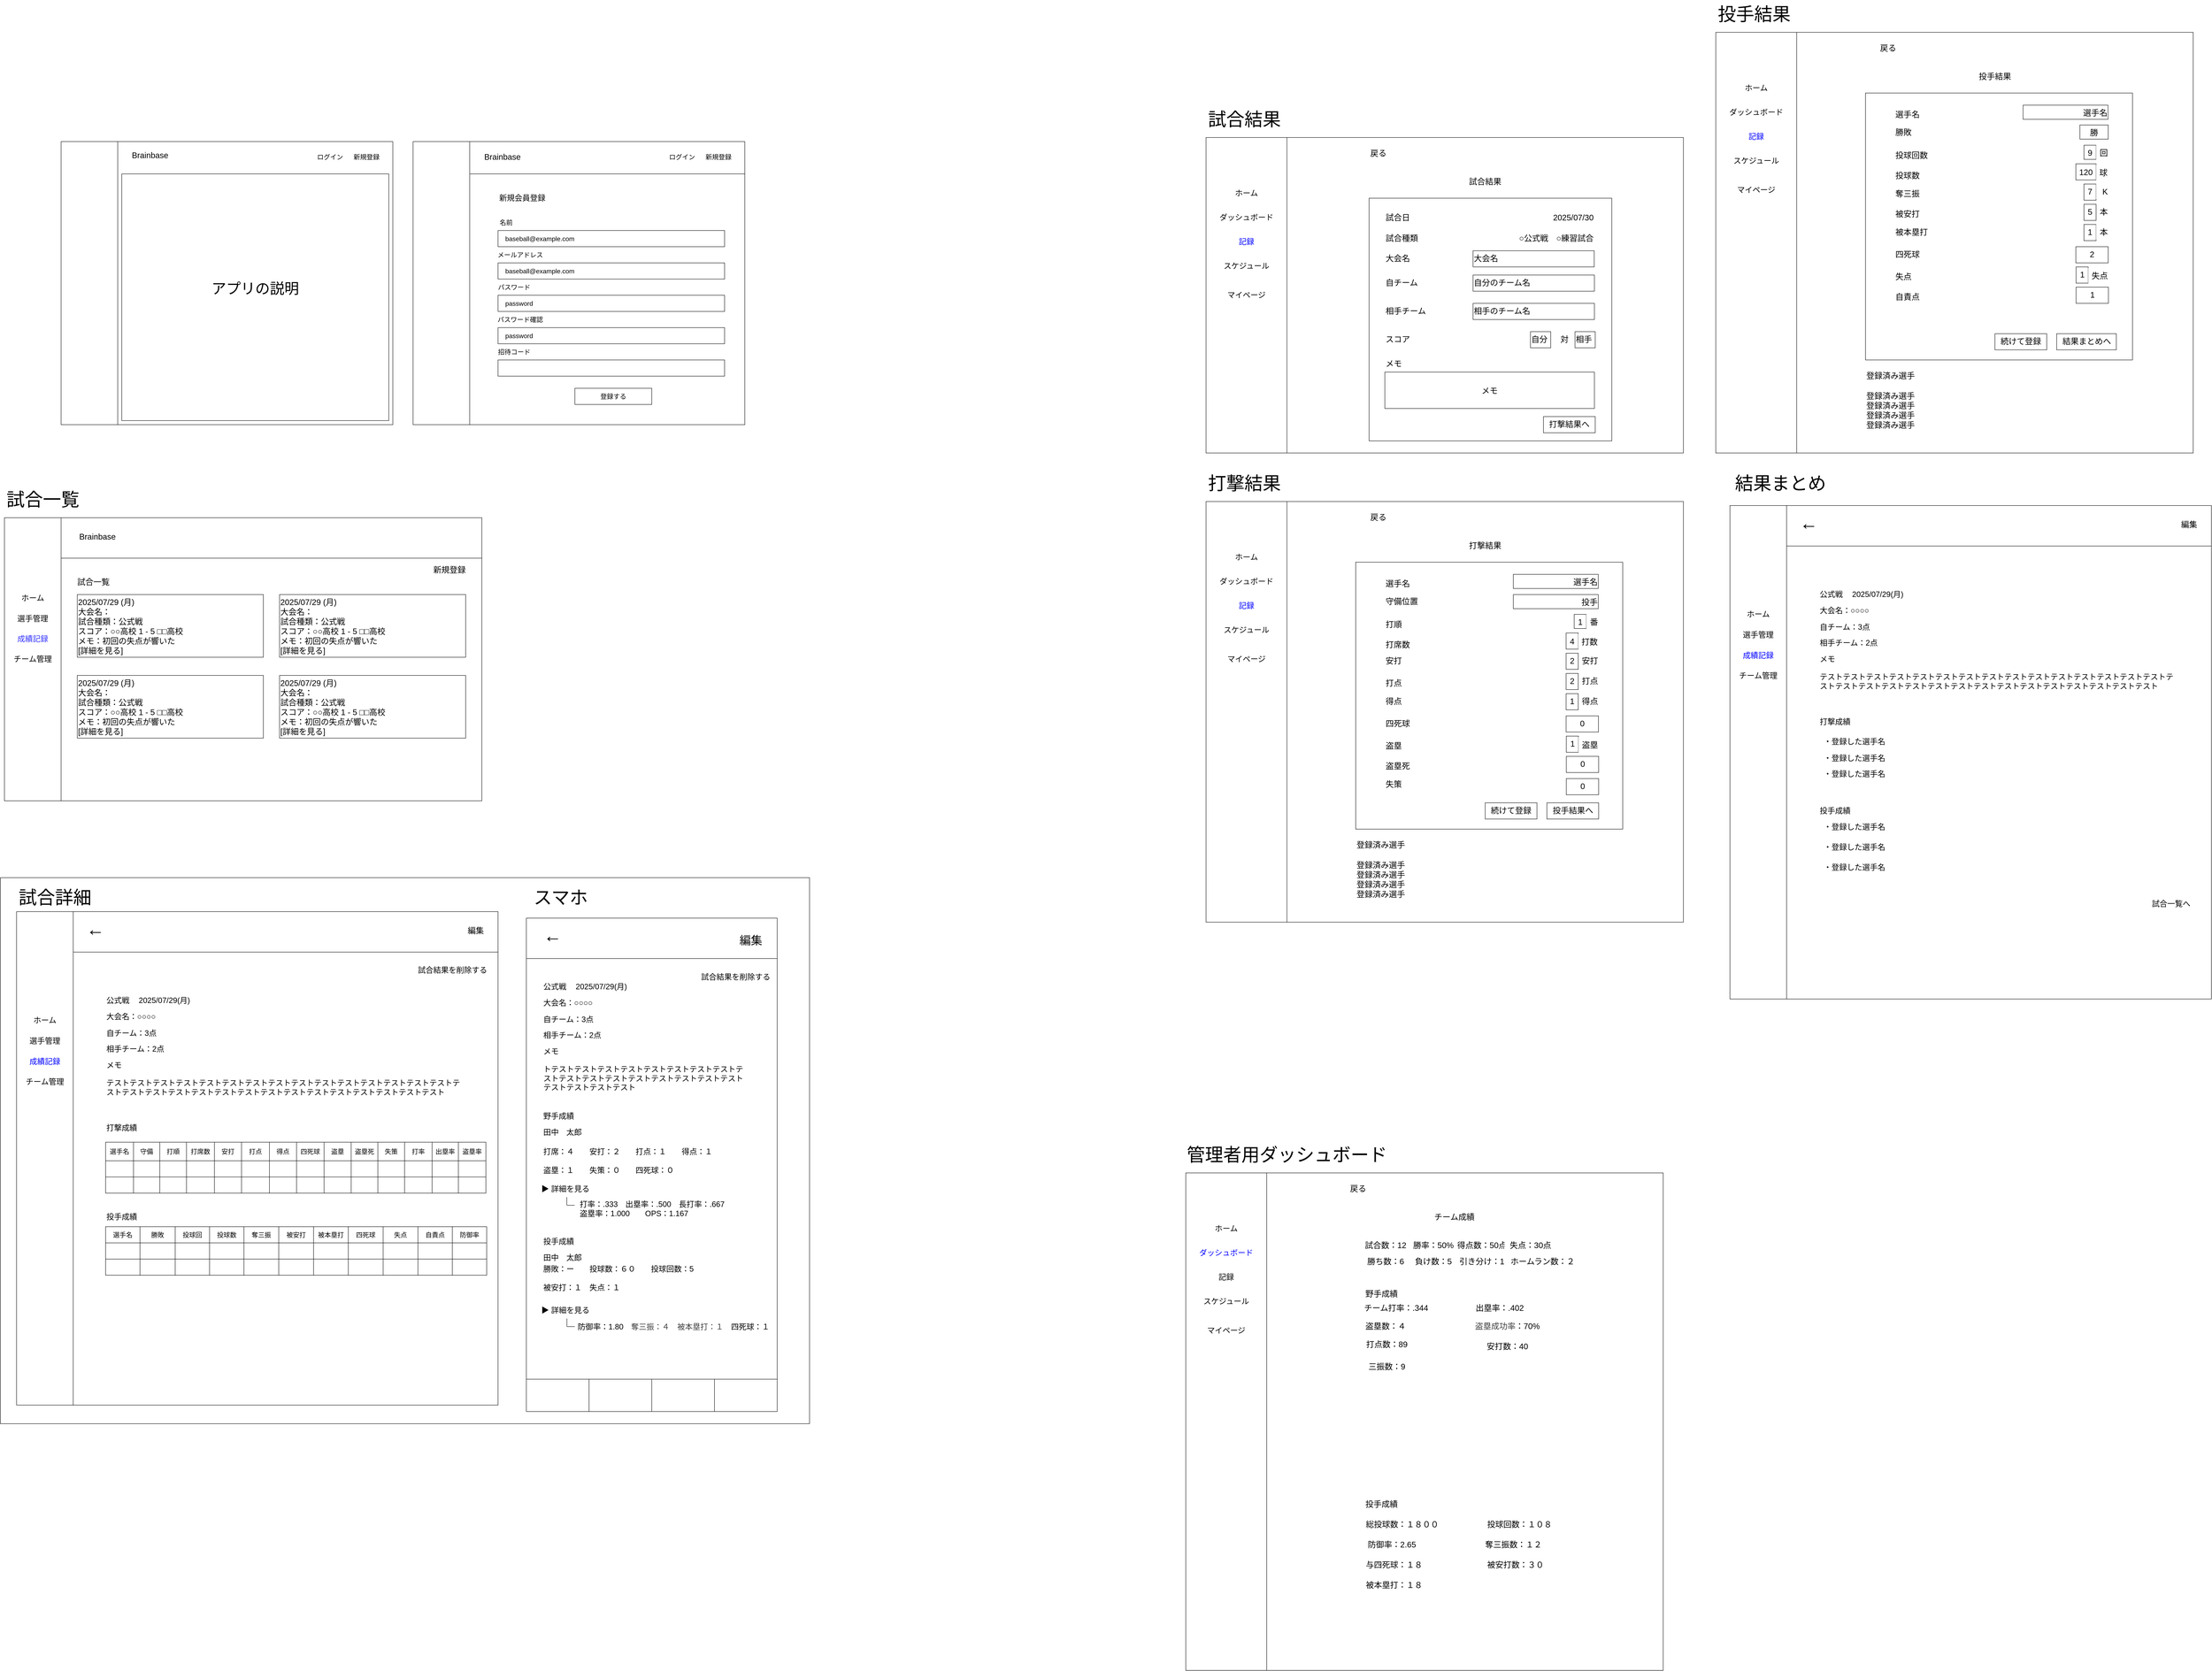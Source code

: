 <mxfile>
    <diagram id="Datpu9LUP-kLUccN0KaQ" name="ページ1">
        <mxGraphModel dx="2747" dy="2435" grid="1" gridSize="10" guides="1" tooltips="1" connect="1" arrows="1" fold="1" page="1" pageScale="1" pageWidth="827" pageHeight="1169" math="0" shadow="0">
            <root>
                <mxCell id="0"/>
                <mxCell id="1" parent="0"/>
                <mxCell id="2" value="&lt;div&gt;&lt;br&gt;&lt;/div&gt;&lt;div&gt;&lt;br&gt;&lt;/div&gt;" style="whiteSpace=wrap;html=1;" parent="1" vertex="1">
                    <mxGeometry x="20" y="100" width="820" height="700" as="geometry"/>
                </mxCell>
                <mxCell id="3" value="&lt;div&gt;&lt;br&gt;&lt;/div&gt;&lt;div&gt;&lt;br&gt;&lt;/div&gt;" style="whiteSpace=wrap;html=1;" parent="1" vertex="1">
                    <mxGeometry x="20" y="100" width="140" height="700" as="geometry"/>
                </mxCell>
                <mxCell id="5" value="&lt;div&gt;Brainbase&lt;/div&gt;&lt;div&gt;&lt;br&gt;&lt;/div&gt;" style="whiteSpace=wrap;html=1;strokeColor=none;fontSize=20;verticalAlign=top;align=center;" parent="1" vertex="1">
                    <mxGeometry x="170" y="115" width="140" height="45" as="geometry"/>
                </mxCell>
                <mxCell id="6" value="ログイン" style="whiteSpace=wrap;html=1;strokeColor=none;fontSize=16;verticalAlign=middle;align=center;" parent="1" vertex="1">
                    <mxGeometry x="630" y="115" width="110" height="45" as="geometry"/>
                </mxCell>
                <mxCell id="8" value="新規登録" style="whiteSpace=wrap;html=1;strokeColor=none;fontSize=16;verticalAlign=middle;align=center;" parent="1" vertex="1">
                    <mxGeometry x="720" y="115" width="110" height="45" as="geometry"/>
                </mxCell>
                <mxCell id="10" value="&lt;div&gt;アプリの説明&lt;/div&gt;&lt;div&gt;&lt;br&gt;&lt;/div&gt;" style="whiteSpace=wrap;html=1;fontSize=36;" parent="1" vertex="1">
                    <mxGeometry x="170" y="180" width="660" height="610" as="geometry"/>
                </mxCell>
                <mxCell id="26" value="&lt;div&gt;&lt;br&gt;&lt;/div&gt;&lt;div&gt;&lt;br&gt;&lt;/div&gt;" style="whiteSpace=wrap;html=1;" parent="1" vertex="1">
                    <mxGeometry x="890" y="100" width="820" height="700" as="geometry"/>
                </mxCell>
                <mxCell id="27" value="&lt;div&gt;Brainbase&lt;/div&gt;&lt;div&gt;&lt;br&gt;&lt;/div&gt;" style="whiteSpace=wrap;html=1;strokeColor=none;fontSize=20;verticalAlign=top;align=center;" parent="1" vertex="1">
                    <mxGeometry x="1041" y="119" width="140" height="45" as="geometry"/>
                </mxCell>
                <mxCell id="29" value="ログイン" style="whiteSpace=wrap;html=1;strokeColor=none;fontSize=16;verticalAlign=middle;align=center;" parent="1" vertex="1">
                    <mxGeometry x="1500" y="115" width="110" height="45" as="geometry"/>
                </mxCell>
                <mxCell id="30" value="新規登録" style="whiteSpace=wrap;html=1;strokeColor=none;fontSize=16;verticalAlign=middle;align=center;" parent="1" vertex="1">
                    <mxGeometry x="1590" y="115" width="110" height="45" as="geometry"/>
                </mxCell>
                <mxCell id="31" value="&lt;div&gt;&lt;br&gt;&lt;/div&gt;&lt;div&gt;&lt;br&gt;&lt;/div&gt;" style="whiteSpace=wrap;html=1;" parent="1" vertex="1">
                    <mxGeometry x="890" y="100" width="140" height="700" as="geometry"/>
                </mxCell>
                <mxCell id="32" value="&lt;div&gt;&lt;br&gt;&lt;/div&gt;&lt;div&gt;&lt;br&gt;&lt;/div&gt;" style="whiteSpace=wrap;html=1;fillColor=none;" parent="1" vertex="1">
                    <mxGeometry x="1030" y="100" width="680" height="80" as="geometry"/>
                </mxCell>
                <mxCell id="33" value="&lt;div&gt;新規会員登録&lt;/div&gt;" style="whiteSpace=wrap;html=1;fillColor=none;strokeColor=none;fontSize=19;verticalAlign=middle;horizontal=1;" parent="1" vertex="1">
                    <mxGeometry x="1050" y="210" width="220" height="60" as="geometry"/>
                </mxCell>
                <mxCell id="34" value="&lt;div&gt;名前&lt;/div&gt;" style="whiteSpace=wrap;html=1;fillColor=none;strokeColor=none;fontSize=16;verticalAlign=middle;horizontal=1;" parent="1" vertex="1">
                    <mxGeometry x="1100" y="270" width="40" height="60" as="geometry"/>
                </mxCell>
                <mxCell id="35" value="　baseball@example.com" style="whiteSpace=wrap;html=1;fontSize=16;verticalAlign=middle;horizontal=1;align=left;" parent="1" vertex="1">
                    <mxGeometry x="1100" y="320" width="560" height="40" as="geometry"/>
                </mxCell>
                <mxCell id="36" value="&lt;div&gt;メールアドレス&lt;/div&gt;" style="whiteSpace=wrap;html=1;fillColor=none;strokeColor=none;fontSize=16;verticalAlign=middle;horizontal=1;" parent="1" vertex="1">
                    <mxGeometry x="1090" y="350" width="130" height="60" as="geometry"/>
                </mxCell>
                <mxCell id="37" value="　baseball@example.com" style="whiteSpace=wrap;html=1;fontSize=16;verticalAlign=middle;horizontal=1;align=left;" parent="1" vertex="1">
                    <mxGeometry x="1100" y="400" width="560" height="40" as="geometry"/>
                </mxCell>
                <mxCell id="38" value="&lt;div&gt;パスワード&lt;/div&gt;" style="whiteSpace=wrap;html=1;fillColor=none;strokeColor=none;fontSize=16;verticalAlign=middle;horizontal=1;" parent="1" vertex="1">
                    <mxGeometry x="1090" y="430" width="100" height="60" as="geometry"/>
                </mxCell>
                <mxCell id="39" value="　password" style="whiteSpace=wrap;html=1;fontSize=16;verticalAlign=middle;horizontal=1;align=left;" parent="1" vertex="1">
                    <mxGeometry x="1100" y="480" width="560" height="40" as="geometry"/>
                </mxCell>
                <mxCell id="40" value="　password" style="whiteSpace=wrap;html=1;fontSize=16;verticalAlign=middle;horizontal=1;align=left;" parent="1" vertex="1">
                    <mxGeometry x="1100" y="560" width="560" height="40" as="geometry"/>
                </mxCell>
                <mxCell id="41" value="&lt;div&gt;パスワード確認&lt;/div&gt;" style="whiteSpace=wrap;html=1;fillColor=none;strokeColor=none;fontSize=16;verticalAlign=middle;horizontal=1;" parent="1" vertex="1">
                    <mxGeometry x="1095" y="510" width="120" height="60" as="geometry"/>
                </mxCell>
                <mxCell id="45" value="&lt;div&gt;招待コード&lt;/div&gt;" style="whiteSpace=wrap;html=1;fillColor=none;strokeColor=none;fontSize=16;verticalAlign=middle;horizontal=1;" parent="1" vertex="1">
                    <mxGeometry x="1095" y="590" width="90" height="60" as="geometry"/>
                </mxCell>
                <mxCell id="46" value="" style="whiteSpace=wrap;html=1;fontSize=16;verticalAlign=middle;horizontal=1;align=left;" parent="1" vertex="1">
                    <mxGeometry x="1100" y="640" width="560" height="40" as="geometry"/>
                </mxCell>
                <mxCell id="48" value="登録する" style="whiteSpace=wrap;html=1;fontSize=16;verticalAlign=middle;horizontal=1;align=center;" parent="1" vertex="1">
                    <mxGeometry x="1290" y="710" width="190" height="40" as="geometry"/>
                </mxCell>
                <mxCell id="478" value="" style="group;movable=0;resizable=0;rotatable=0;deletable=0;editable=0;locked=1;connectable=0;" vertex="1" connectable="0" parent="1">
                    <mxGeometry x="-120" y="950" width="1180" height="780" as="geometry"/>
                </mxCell>
                <mxCell id="11" value="&lt;div&gt;&lt;br&gt;&lt;/div&gt;&lt;div&gt;&lt;br&gt;&lt;/div&gt;" style="whiteSpace=wrap;html=1;container=0;" parent="478" vertex="1">
                    <mxGeometry y="80" width="1180" height="700" as="geometry"/>
                </mxCell>
                <mxCell id="16" value="&lt;div&gt;&lt;br&gt;&lt;/div&gt;&lt;div&gt;&lt;br&gt;&lt;/div&gt;" style="whiteSpace=wrap;html=1;container=0;" parent="478" vertex="1">
                    <mxGeometry y="80" width="140" height="700" as="geometry"/>
                </mxCell>
                <mxCell id="4" value="&lt;div&gt;&lt;br&gt;&lt;/div&gt;&lt;div&gt;&lt;br&gt;&lt;/div&gt;" style="whiteSpace=wrap;html=1;container=0;" parent="478" vertex="1">
                    <mxGeometry x="140" y="80" width="680" height="70" as="geometry"/>
                </mxCell>
                <mxCell id="17" value="&lt;div&gt;&lt;br&gt;&lt;/div&gt;&lt;div&gt;&lt;br&gt;&lt;/div&gt;" style="whiteSpace=wrap;html=1;container=0;" parent="478" vertex="1">
                    <mxGeometry x="140" y="80" width="1040" height="100" as="geometry"/>
                </mxCell>
                <mxCell id="18" value="&lt;div&gt;試合一覧&lt;/div&gt;&lt;div&gt;&lt;br&gt;&lt;/div&gt;" style="whiteSpace=wrap;html=1;strokeColor=none;fontSize=20;verticalAlign=top;align=center;container=0;" parent="478" vertex="1">
                    <mxGeometry x="150" y="220" width="140" height="45" as="geometry"/>
                </mxCell>
                <mxCell id="20" value="ホーム" style="whiteSpace=wrap;html=1;strokeColor=none;fontSize=19;container=0;" parent="478" vertex="1">
                    <mxGeometry x="10" y="249" width="120" height="60" as="geometry"/>
                </mxCell>
                <mxCell id="21" value="選手管理" style="whiteSpace=wrap;html=1;strokeColor=none;fontSize=19;container=0;" parent="478" vertex="1">
                    <mxGeometry x="10" y="300" width="120" height="60" as="geometry"/>
                </mxCell>
                <mxCell id="23" value="&lt;font style=&quot;color: rgb(51, 51, 255);&quot;&gt;成績記録&lt;/font&gt;" style="whiteSpace=wrap;html=1;strokeColor=none;fontSize=19;container=0;" parent="478" vertex="1">
                    <mxGeometry x="10" y="350" width="120" height="60" as="geometry"/>
                </mxCell>
                <mxCell id="24" value="チーム管理" style="whiteSpace=wrap;html=1;strokeColor=none;fontSize=19;container=0;" parent="478" vertex="1">
                    <mxGeometry x="10" y="400" width="120" height="60" as="geometry"/>
                </mxCell>
                <mxCell id="59" value="&lt;div&gt;新規登録&lt;/div&gt;&lt;div&gt;&lt;br&gt;&lt;/div&gt;" style="whiteSpace=wrap;html=1;strokeColor=none;fontSize=20;verticalAlign=top;align=center;container=0;" parent="478" vertex="1">
                    <mxGeometry x="1030" y="190" width="140" height="45" as="geometry"/>
                </mxCell>
                <mxCell id="181" value="&lt;div style=&quot;&quot;&gt;&lt;span style=&quot;background-color: transparent;&quot;&gt;2025/07/29 (月)&lt;/span&gt;&lt;/div&gt;&lt;div style=&quot;&quot;&gt;&lt;span style=&quot;background-color: transparent;&quot;&gt;大会名：&lt;/span&gt;&lt;/div&gt;&lt;div&gt;試合種類：公式戦&lt;/div&gt;&lt;div&gt;スコア：○○高校 1 - 5 □□高校&lt;/div&gt;&lt;div&gt;メモ：初回の失点が響いた&lt;/div&gt;&lt;div&gt;[詳細を見る]&lt;/div&gt;" style="whiteSpace=wrap;html=1;strokeColor=default;fontSize=20;verticalAlign=top;align=left;container=0;" parent="478" vertex="1">
                    <mxGeometry x="180" y="270" width="460" height="155" as="geometry"/>
                </mxCell>
                <mxCell id="184" value="&lt;div style=&quot;&quot;&gt;&lt;span style=&quot;background-color: transparent;&quot;&gt;2025/07/29 (月)&lt;/span&gt;&lt;/div&gt;&lt;div style=&quot;&quot;&gt;&lt;span style=&quot;background-color: transparent;&quot;&gt;大会名：&lt;/span&gt;&lt;/div&gt;&lt;div&gt;試合種類：公式戦&lt;/div&gt;&lt;div&gt;スコア：○○高校 1 - 5 □□高校&lt;/div&gt;&lt;div&gt;メモ：初回の失点が響いた&lt;/div&gt;&lt;div&gt;[詳細を見る]&lt;/div&gt;" style="whiteSpace=wrap;html=1;strokeColor=default;fontSize=20;verticalAlign=top;align=left;container=0;" parent="478" vertex="1">
                    <mxGeometry x="680" y="270" width="460" height="155" as="geometry"/>
                </mxCell>
                <mxCell id="187" value="&lt;div style=&quot;&quot;&gt;&lt;span style=&quot;background-color: transparent;&quot;&gt;2025/07/29 (月)&lt;/span&gt;&lt;/div&gt;&lt;div style=&quot;&quot;&gt;&lt;span style=&quot;background-color: transparent;&quot;&gt;大会名：&lt;/span&gt;&lt;/div&gt;&lt;div&gt;試合種類：公式戦&lt;/div&gt;&lt;div&gt;スコア：○○高校 1 - 5 □□高校&lt;/div&gt;&lt;div&gt;メモ：初回の失点が響いた&lt;/div&gt;&lt;div&gt;[詳細を見る]&lt;/div&gt;" style="whiteSpace=wrap;html=1;strokeColor=default;fontSize=20;verticalAlign=top;align=left;container=0;" parent="478" vertex="1">
                    <mxGeometry x="680" y="470" width="460" height="155" as="geometry"/>
                </mxCell>
                <mxCell id="188" value="&lt;div style=&quot;&quot;&gt;&lt;span style=&quot;background-color: transparent;&quot;&gt;2025/07/29 (月)&lt;/span&gt;&lt;/div&gt;&lt;div style=&quot;&quot;&gt;&lt;span style=&quot;background-color: transparent;&quot;&gt;大会名：&lt;/span&gt;&lt;/div&gt;&lt;div&gt;試合種類：公式戦&lt;/div&gt;&lt;div&gt;スコア：○○高校 1 - 5 □□高校&lt;/div&gt;&lt;div&gt;メモ：初回の失点が響いた&lt;/div&gt;&lt;div&gt;[詳細を見る]&lt;/div&gt;" style="whiteSpace=wrap;html=1;strokeColor=default;fontSize=20;verticalAlign=top;align=left;container=0;" parent="478" vertex="1">
                    <mxGeometry x="180" y="470" width="460" height="155" as="geometry"/>
                </mxCell>
                <mxCell id="189" value="&lt;div&gt;Brainbase&lt;/div&gt;&lt;div&gt;&lt;br&gt;&lt;/div&gt;" style="whiteSpace=wrap;html=1;strokeColor=none;fontSize=20;verticalAlign=top;align=center;container=0;" parent="478" vertex="1">
                    <mxGeometry x="160" y="107.5" width="140" height="45" as="geometry"/>
                </mxCell>
                <mxCell id="470" value="&lt;div&gt;試合一覧&lt;/div&gt;" style="whiteSpace=wrap;html=1;strokeColor=none;fontSize=45;verticalAlign=bottom;align=center;container=0;" vertex="1" parent="478">
                    <mxGeometry width="190" height="65" as="geometry"/>
                </mxCell>
                <mxCell id="582" value="" style="group;movable=1;resizable=1;rotatable=1;deletable=1;editable=1;locked=0;connectable=1;" vertex="1" connectable="0" parent="1">
                    <mxGeometry x="-130" y="1920" width="2220" height="1350" as="geometry"/>
                </mxCell>
                <mxCell id="480" value="" style="rounded=0;whiteSpace=wrap;html=1;" vertex="1" parent="582">
                    <mxGeometry width="2000" height="1350" as="geometry"/>
                </mxCell>
                <mxCell id="479" value="" style="group" vertex="1" connectable="0" parent="582">
                    <mxGeometry x="40" y="14" width="1190" height="1290" as="geometry"/>
                </mxCell>
                <mxCell id="467" value="" style="group" vertex="1" connectable="0" parent="479">
                    <mxGeometry y="8" width="1190" height="1282" as="geometry"/>
                </mxCell>
                <mxCell id="170" value="" style="group" parent="467" vertex="1" connectable="0">
                    <mxGeometry x="10" y="72" width="1180" height="1210" as="geometry"/>
                </mxCell>
                <mxCell id="171" value="&lt;div&gt;&lt;br&gt;&lt;/div&gt;&lt;div&gt;&lt;br&gt;&lt;/div&gt;" style="whiteSpace=wrap;html=1;" parent="170" vertex="1">
                    <mxGeometry x="-10" y="-10" width="1190" height="1220" as="geometry"/>
                </mxCell>
                <mxCell id="172" value="&lt;div&gt;&lt;br&gt;&lt;/div&gt;&lt;div&gt;&lt;br&gt;&lt;/div&gt;" style="whiteSpace=wrap;html=1;" parent="170" vertex="1">
                    <mxGeometry x="130" y="-10" width="1050" height="100" as="geometry"/>
                </mxCell>
                <mxCell id="173" value="&lt;div&gt;&lt;br&gt;&lt;/div&gt;&lt;div&gt;&lt;br&gt;&lt;/div&gt;" style="whiteSpace=wrap;html=1;" parent="170" vertex="1">
                    <mxGeometry x="-10" y="-10" width="140" height="1220" as="geometry"/>
                </mxCell>
                <mxCell id="175" value="ホーム" style="whiteSpace=wrap;html=1;strokeColor=none;fontSize=19;" parent="170" vertex="1">
                    <mxGeometry y="229" width="120" height="60" as="geometry"/>
                </mxCell>
                <mxCell id="176" value="選手管理" style="whiteSpace=wrap;html=1;strokeColor=none;fontSize=19;" parent="170" vertex="1">
                    <mxGeometry y="280" width="120" height="60" as="geometry"/>
                </mxCell>
                <mxCell id="178" value="&lt;font style=&quot;color: rgb(0, 0, 255);&quot;&gt;成績記録&lt;/font&gt;" style="whiteSpace=wrap;html=1;strokeColor=none;fontSize=19;" parent="170" vertex="1">
                    <mxGeometry y="331" width="120" height="60" as="geometry"/>
                </mxCell>
                <mxCell id="179" value="チーム管理" style="whiteSpace=wrap;html=1;strokeColor=none;fontSize=19;" parent="170" vertex="1">
                    <mxGeometry y="381" width="120" height="60" as="geometry"/>
                </mxCell>
                <mxCell id="200" value="2025/07/29(月)" style="whiteSpace=wrap;html=1;strokeColor=none;fontSize=19;align=left;" parent="170" vertex="1">
                    <mxGeometry x="290" y="180" width="140" height="60" as="geometry"/>
                </mxCell>
                <mxCell id="201" value="大会名：○○○○" style="whiteSpace=wrap;html=1;strokeColor=none;fontSize=19;align=left;" parent="170" vertex="1">
                    <mxGeometry x="210" y="220" width="140" height="60" as="geometry"/>
                </mxCell>
                <mxCell id="202" value="公式戦" style="whiteSpace=wrap;html=1;strokeColor=none;fontSize=19;align=left;" parent="170" vertex="1">
                    <mxGeometry x="210" y="180" width="80" height="60" as="geometry"/>
                </mxCell>
                <mxCell id="203" value="&lt;div&gt;編集&lt;/div&gt;&lt;div&gt;&lt;br&gt;&lt;/div&gt;" style="whiteSpace=wrap;html=1;strokeColor=none;fontSize=20;verticalAlign=top;align=center;" parent="170" vertex="1">
                    <mxGeometry x="1090" y="17.5" width="70" height="45" as="geometry"/>
                </mxCell>
                <mxCell id="207" value="自チーム：3点" style="whiteSpace=wrap;html=1;strokeColor=none;fontSize=19;align=left;" parent="170" vertex="1">
                    <mxGeometry x="210" y="261" width="590" height="60" as="geometry"/>
                </mxCell>
                <mxCell id="214" value="メモ" style="whiteSpace=wrap;html=1;strokeColor=none;fontSize=19;align=left;" parent="170" vertex="1">
                    <mxGeometry x="210" y="340" width="590" height="60" as="geometry"/>
                </mxCell>
                <mxCell id="234" value="&lt;span style=&quot;color: rgb(0, 0, 0);&quot;&gt;テスト&lt;/span&gt;&lt;span style=&quot;color: rgb(0, 0, 0);&quot;&gt;テスト&lt;/span&gt;&lt;span style=&quot;color: rgb(0, 0, 0);&quot;&gt;テスト&lt;/span&gt;&lt;span style=&quot;color: rgb(0, 0, 0);&quot;&gt;テスト&lt;/span&gt;&lt;span style=&quot;color: rgb(0, 0, 0);&quot;&gt;テスト&lt;/span&gt;&lt;span style=&quot;color: rgb(0, 0, 0);&quot;&gt;テスト&lt;/span&gt;&lt;span style=&quot;color: rgb(0, 0, 0);&quot;&gt;テスト&lt;/span&gt;&lt;span style=&quot;color: rgb(0, 0, 0);&quot;&gt;テスト&lt;/span&gt;&lt;span style=&quot;color: rgb(0, 0, 0);&quot;&gt;テスト&lt;/span&gt;&lt;span style=&quot;color: rgb(0, 0, 0);&quot;&gt;テスト&lt;/span&gt;&lt;span style=&quot;color: rgb(0, 0, 0);&quot;&gt;テスト&lt;/span&gt;&lt;span style=&quot;color: rgb(0, 0, 0);&quot;&gt;テスト&lt;/span&gt;&lt;span style=&quot;color: rgb(0, 0, 0);&quot;&gt;テスト&lt;/span&gt;&lt;span style=&quot;color: rgb(0, 0, 0);&quot;&gt;テスト&lt;/span&gt;&lt;span style=&quot;color: rgb(0, 0, 0);&quot;&gt;テスト&lt;/span&gt;&lt;span style=&quot;color: rgb(0, 0, 0);&quot;&gt;テスト&lt;/span&gt;&lt;span style=&quot;color: rgb(0, 0, 0);&quot;&gt;テスト&lt;/span&gt;&lt;span style=&quot;color: rgb(0, 0, 0);&quot;&gt;テスト&lt;/span&gt;&lt;span style=&quot;color: rgb(0, 0, 0);&quot;&gt;テスト&lt;/span&gt;&lt;span style=&quot;color: rgb(0, 0, 0);&quot;&gt;テスト&lt;/span&gt;&lt;span style=&quot;color: rgb(0, 0, 0);&quot;&gt;テスト&lt;/span&gt;&lt;span style=&quot;color: rgb(0, 0, 0);&quot;&gt;テスト&lt;/span&gt;&lt;span style=&quot;color: rgb(0, 0, 0);&quot;&gt;テスト&lt;/span&gt;&lt;span style=&quot;color: rgb(0, 0, 0);&quot;&gt;テスト&lt;/span&gt;&lt;span style=&quot;color: rgb(0, 0, 0);&quot;&gt;テスト&lt;/span&gt;&lt;span style=&quot;color: rgb(0, 0, 0);&quot;&gt;テスト&lt;/span&gt;&lt;span style=&quot;color: rgb(0, 0, 0);&quot;&gt;テスト&lt;/span&gt;&lt;span style=&quot;color: rgb(0, 0, 0);&quot;&gt;テスト&lt;/span&gt;&lt;span style=&quot;color: rgb(0, 0, 0);&quot;&gt;テスト&lt;/span&gt;&lt;span style=&quot;color: rgb(0, 0, 0);&quot;&gt;テスト&lt;/span&gt;" style="whiteSpace=wrap;html=1;strokeColor=none;fontSize=19;align=left;" parent="170" vertex="1">
                    <mxGeometry x="210" y="380" width="880" height="90" as="geometry"/>
                </mxCell>
                <mxCell id="237" value="相手チーム：2点" style="whiteSpace=wrap;html=1;strokeColor=none;fontSize=19;align=left;" parent="170" vertex="1">
                    <mxGeometry x="210" y="300" width="590" height="60" as="geometry"/>
                </mxCell>
                <mxCell id="238" value="打撃成績" style="whiteSpace=wrap;html=1;strokeColor=none;fontSize=19;align=left;" parent="170" vertex="1">
                    <mxGeometry x="210" y="500" width="85" height="49" as="geometry"/>
                </mxCell>
                <mxCell id="334" value="" style="shape=table;startSize=0;container=1;collapsible=0;childLayout=tableLayout;fontSize=16;" vertex="1" parent="170">
                    <mxGeometry x="210" y="560" width="940" height="126" as="geometry"/>
                </mxCell>
                <mxCell id="335" value="" style="shape=tableRow;horizontal=0;startSize=0;swimlaneHead=0;swimlaneBody=0;strokeColor=inherit;top=0;left=0;bottom=0;right=0;collapsible=0;dropTarget=0;fillColor=none;points=[[0,0.5],[1,0.5]];portConstraint=eastwest;fontSize=16;" vertex="1" parent="334">
                    <mxGeometry width="940" height="46" as="geometry"/>
                </mxCell>
                <mxCell id="336" value="選手名" style="shape=partialRectangle;html=1;whiteSpace=wrap;connectable=0;strokeColor=inherit;overflow=hidden;fillColor=none;top=0;left=0;bottom=0;right=0;pointerEvents=1;fontSize=16;" vertex="1" parent="335">
                    <mxGeometry width="69" height="46" as="geometry">
                        <mxRectangle width="69" height="46" as="alternateBounds"/>
                    </mxGeometry>
                </mxCell>
                <mxCell id="822" value="守備" style="shape=partialRectangle;html=1;whiteSpace=wrap;connectable=0;strokeColor=inherit;overflow=hidden;fillColor=none;top=0;left=0;bottom=0;right=0;pointerEvents=1;fontSize=16;" vertex="1" parent="335">
                    <mxGeometry x="69" width="65" height="46" as="geometry">
                        <mxRectangle width="65" height="46" as="alternateBounds"/>
                    </mxGeometry>
                </mxCell>
                <mxCell id="763" value="打順" style="shape=partialRectangle;html=1;whiteSpace=wrap;connectable=0;strokeColor=inherit;overflow=hidden;fillColor=none;top=0;left=0;bottom=0;right=0;pointerEvents=1;fontSize=16;" vertex="1" parent="335">
                    <mxGeometry x="134" width="66" height="46" as="geometry">
                        <mxRectangle width="66" height="46" as="alternateBounds"/>
                    </mxGeometry>
                </mxCell>
                <mxCell id="742" value="打席数" style="shape=partialRectangle;html=1;whiteSpace=wrap;connectable=0;strokeColor=inherit;overflow=hidden;fillColor=none;top=0;left=0;bottom=0;right=0;pointerEvents=1;fontSize=16;" vertex="1" parent="335">
                    <mxGeometry x="200" width="69" height="46" as="geometry">
                        <mxRectangle width="69" height="46" as="alternateBounds"/>
                    </mxGeometry>
                </mxCell>
                <mxCell id="745" value="安打" style="shape=partialRectangle;html=1;whiteSpace=wrap;connectable=0;strokeColor=inherit;overflow=hidden;fillColor=none;top=0;left=0;bottom=0;right=0;pointerEvents=1;fontSize=16;" vertex="1" parent="335">
                    <mxGeometry x="269" width="67" height="46" as="geometry">
                        <mxRectangle width="67" height="46" as="alternateBounds"/>
                    </mxGeometry>
                </mxCell>
                <mxCell id="748" value="&lt;span style=&quot;color: rgb(0, 0, 0);&quot;&gt;打点&lt;/span&gt;" style="shape=partialRectangle;html=1;whiteSpace=wrap;connectable=0;strokeColor=inherit;overflow=hidden;fillColor=none;top=0;left=0;bottom=0;right=0;pointerEvents=1;fontSize=16;" vertex="1" parent="335">
                    <mxGeometry x="336" width="69" height="46" as="geometry">
                        <mxRectangle width="69" height="46" as="alternateBounds"/>
                    </mxGeometry>
                </mxCell>
                <mxCell id="356" value="得点" style="shape=partialRectangle;html=1;whiteSpace=wrap;connectable=0;strokeColor=inherit;overflow=hidden;fillColor=none;top=0;left=0;bottom=0;right=0;pointerEvents=1;fontSize=16;" vertex="1" parent="335">
                    <mxGeometry x="405" width="67" height="46" as="geometry">
                        <mxRectangle width="67" height="46" as="alternateBounds"/>
                    </mxGeometry>
                </mxCell>
                <mxCell id="766" value="四死球" style="shape=partialRectangle;html=1;whiteSpace=wrap;connectable=0;strokeColor=inherit;overflow=hidden;fillColor=none;top=0;left=0;bottom=0;right=0;pointerEvents=1;fontSize=16;" vertex="1" parent="335">
                    <mxGeometry x="472" width="68" height="46" as="geometry">
                        <mxRectangle width="68" height="46" as="alternateBounds"/>
                    </mxGeometry>
                </mxCell>
                <mxCell id="751" value="&lt;span style=&quot;color: rgb(0, 0, 0);&quot;&gt;盗塁&lt;/span&gt;" style="shape=partialRectangle;html=1;whiteSpace=wrap;connectable=0;strokeColor=inherit;overflow=hidden;fillColor=none;top=0;left=0;bottom=0;right=0;pointerEvents=1;fontSize=16;" vertex="1" parent="335">
                    <mxGeometry x="540" width="67" height="46" as="geometry">
                        <mxRectangle width="67" height="46" as="alternateBounds"/>
                    </mxGeometry>
                </mxCell>
                <mxCell id="754" value="&lt;span style=&quot;color: rgb(0, 0, 0);&quot;&gt;盗塁死&lt;/span&gt;" style="shape=partialRectangle;html=1;whiteSpace=wrap;connectable=0;strokeColor=inherit;overflow=hidden;fillColor=none;top=0;left=0;bottom=0;right=0;pointerEvents=1;fontSize=16;" vertex="1" parent="335">
                    <mxGeometry x="607" width="66" height="46" as="geometry">
                        <mxRectangle width="66" height="46" as="alternateBounds"/>
                    </mxGeometry>
                </mxCell>
                <mxCell id="757" value="&lt;span style=&quot;color: rgb(0, 0, 0);&quot;&gt;失策&lt;/span&gt;" style="shape=partialRectangle;html=1;whiteSpace=wrap;connectable=0;strokeColor=inherit;overflow=hidden;fillColor=none;top=0;left=0;bottom=0;right=0;pointerEvents=1;fontSize=16;" vertex="1" parent="335">
                    <mxGeometry x="673" width="66" height="46" as="geometry">
                        <mxRectangle width="66" height="46" as="alternateBounds"/>
                    </mxGeometry>
                </mxCell>
                <mxCell id="760" value="&lt;span style=&quot;color: rgb(0, 0, 0);&quot;&gt;打率&lt;/span&gt;" style="shape=partialRectangle;html=1;whiteSpace=wrap;connectable=0;strokeColor=inherit;overflow=hidden;fillColor=none;top=0;left=0;bottom=0;right=0;pointerEvents=1;fontSize=16;" vertex="1" parent="335">
                    <mxGeometry x="739" width="68" height="46" as="geometry">
                        <mxRectangle width="68" height="46" as="alternateBounds"/>
                    </mxGeometry>
                </mxCell>
                <mxCell id="359" value="出塁率" style="shape=partialRectangle;html=1;whiteSpace=wrap;connectable=0;strokeColor=inherit;overflow=hidden;fillColor=none;top=0;left=0;bottom=0;right=0;pointerEvents=1;fontSize=16;" vertex="1" parent="335">
                    <mxGeometry x="807" width="65" height="46" as="geometry">
                        <mxRectangle width="65" height="46" as="alternateBounds"/>
                    </mxGeometry>
                </mxCell>
                <mxCell id="365" value="盗塁率" style="shape=partialRectangle;html=1;whiteSpace=wrap;connectable=0;strokeColor=inherit;overflow=hidden;fillColor=none;top=0;left=0;bottom=0;right=0;pointerEvents=1;fontSize=16;" vertex="1" parent="335">
                    <mxGeometry x="872" width="68" height="46" as="geometry">
                        <mxRectangle width="68" height="46" as="alternateBounds"/>
                    </mxGeometry>
                </mxCell>
                <mxCell id="339" value="" style="shape=tableRow;horizontal=0;startSize=0;swimlaneHead=0;swimlaneBody=0;strokeColor=inherit;top=0;left=0;bottom=0;right=0;collapsible=0;dropTarget=0;fillColor=none;points=[[0,0.5],[1,0.5]];portConstraint=eastwest;fontSize=16;" vertex="1" parent="334">
                    <mxGeometry y="46" width="940" height="40" as="geometry"/>
                </mxCell>
                <mxCell id="340" value="" style="shape=partialRectangle;html=1;whiteSpace=wrap;connectable=0;strokeColor=inherit;overflow=hidden;fillColor=none;top=0;left=0;bottom=0;right=0;pointerEvents=1;fontSize=16;" vertex="1" parent="339">
                    <mxGeometry width="69" height="40" as="geometry">
                        <mxRectangle width="69" height="40" as="alternateBounds"/>
                    </mxGeometry>
                </mxCell>
                <mxCell id="823" style="shape=partialRectangle;html=1;whiteSpace=wrap;connectable=0;strokeColor=inherit;overflow=hidden;fillColor=none;top=0;left=0;bottom=0;right=0;pointerEvents=1;fontSize=16;" vertex="1" parent="339">
                    <mxGeometry x="69" width="65" height="40" as="geometry">
                        <mxRectangle width="65" height="40" as="alternateBounds"/>
                    </mxGeometry>
                </mxCell>
                <mxCell id="764" style="shape=partialRectangle;html=1;whiteSpace=wrap;connectable=0;strokeColor=inherit;overflow=hidden;fillColor=none;top=0;left=0;bottom=0;right=0;pointerEvents=1;fontSize=16;" vertex="1" parent="339">
                    <mxGeometry x="134" width="66" height="40" as="geometry">
                        <mxRectangle width="66" height="40" as="alternateBounds"/>
                    </mxGeometry>
                </mxCell>
                <mxCell id="743" style="shape=partialRectangle;html=1;whiteSpace=wrap;connectable=0;strokeColor=inherit;overflow=hidden;fillColor=none;top=0;left=0;bottom=0;right=0;pointerEvents=1;fontSize=16;" vertex="1" parent="339">
                    <mxGeometry x="200" width="69" height="40" as="geometry">
                        <mxRectangle width="69" height="40" as="alternateBounds"/>
                    </mxGeometry>
                </mxCell>
                <mxCell id="746" style="shape=partialRectangle;html=1;whiteSpace=wrap;connectable=0;strokeColor=inherit;overflow=hidden;fillColor=none;top=0;left=0;bottom=0;right=0;pointerEvents=1;fontSize=16;" vertex="1" parent="339">
                    <mxGeometry x="269" width="67" height="40" as="geometry">
                        <mxRectangle width="67" height="40" as="alternateBounds"/>
                    </mxGeometry>
                </mxCell>
                <mxCell id="749" style="shape=partialRectangle;html=1;whiteSpace=wrap;connectable=0;strokeColor=inherit;overflow=hidden;fillColor=none;top=0;left=0;bottom=0;right=0;pointerEvents=1;fontSize=16;" vertex="1" parent="339">
                    <mxGeometry x="336" width="69" height="40" as="geometry">
                        <mxRectangle width="69" height="40" as="alternateBounds"/>
                    </mxGeometry>
                </mxCell>
                <mxCell id="357" style="shape=partialRectangle;html=1;whiteSpace=wrap;connectable=0;strokeColor=inherit;overflow=hidden;fillColor=none;top=0;left=0;bottom=0;right=0;pointerEvents=1;fontSize=16;" vertex="1" parent="339">
                    <mxGeometry x="405" width="67" height="40" as="geometry">
                        <mxRectangle width="67" height="40" as="alternateBounds"/>
                    </mxGeometry>
                </mxCell>
                <mxCell id="767" style="shape=partialRectangle;html=1;whiteSpace=wrap;connectable=0;strokeColor=inherit;overflow=hidden;fillColor=none;top=0;left=0;bottom=0;right=0;pointerEvents=1;fontSize=16;" vertex="1" parent="339">
                    <mxGeometry x="472" width="68" height="40" as="geometry">
                        <mxRectangle width="68" height="40" as="alternateBounds"/>
                    </mxGeometry>
                </mxCell>
                <mxCell id="752" style="shape=partialRectangle;html=1;whiteSpace=wrap;connectable=0;strokeColor=inherit;overflow=hidden;fillColor=none;top=0;left=0;bottom=0;right=0;pointerEvents=1;fontSize=16;" vertex="1" parent="339">
                    <mxGeometry x="540" width="67" height="40" as="geometry">
                        <mxRectangle width="67" height="40" as="alternateBounds"/>
                    </mxGeometry>
                </mxCell>
                <mxCell id="755" style="shape=partialRectangle;html=1;whiteSpace=wrap;connectable=0;strokeColor=inherit;overflow=hidden;fillColor=none;top=0;left=0;bottom=0;right=0;pointerEvents=1;fontSize=16;" vertex="1" parent="339">
                    <mxGeometry x="607" width="66" height="40" as="geometry">
                        <mxRectangle width="66" height="40" as="alternateBounds"/>
                    </mxGeometry>
                </mxCell>
                <mxCell id="758" style="shape=partialRectangle;html=1;whiteSpace=wrap;connectable=0;strokeColor=inherit;overflow=hidden;fillColor=none;top=0;left=0;bottom=0;right=0;pointerEvents=1;fontSize=16;" vertex="1" parent="339">
                    <mxGeometry x="673" width="66" height="40" as="geometry">
                        <mxRectangle width="66" height="40" as="alternateBounds"/>
                    </mxGeometry>
                </mxCell>
                <mxCell id="761" style="shape=partialRectangle;html=1;whiteSpace=wrap;connectable=0;strokeColor=inherit;overflow=hidden;fillColor=none;top=0;left=0;bottom=0;right=0;pointerEvents=1;fontSize=16;" vertex="1" parent="339">
                    <mxGeometry x="739" width="68" height="40" as="geometry">
                        <mxRectangle width="68" height="40" as="alternateBounds"/>
                    </mxGeometry>
                </mxCell>
                <mxCell id="360" style="shape=partialRectangle;html=1;whiteSpace=wrap;connectable=0;strokeColor=inherit;overflow=hidden;fillColor=none;top=0;left=0;bottom=0;right=0;pointerEvents=1;fontSize=16;" vertex="1" parent="339">
                    <mxGeometry x="807" width="65" height="40" as="geometry">
                        <mxRectangle width="65" height="40" as="alternateBounds"/>
                    </mxGeometry>
                </mxCell>
                <mxCell id="366" style="shape=partialRectangle;html=1;whiteSpace=wrap;connectable=0;strokeColor=inherit;overflow=hidden;fillColor=none;top=0;left=0;bottom=0;right=0;pointerEvents=1;fontSize=16;" vertex="1" parent="339">
                    <mxGeometry x="872" width="68" height="40" as="geometry">
                        <mxRectangle width="68" height="40" as="alternateBounds"/>
                    </mxGeometry>
                </mxCell>
                <mxCell id="343" value="" style="shape=tableRow;horizontal=0;startSize=0;swimlaneHead=0;swimlaneBody=0;strokeColor=inherit;top=0;left=0;bottom=0;right=0;collapsible=0;dropTarget=0;fillColor=none;points=[[0,0.5],[1,0.5]];portConstraint=eastwest;fontSize=16;" vertex="1" parent="334">
                    <mxGeometry y="86" width="940" height="40" as="geometry"/>
                </mxCell>
                <mxCell id="344" value="" style="shape=partialRectangle;html=1;whiteSpace=wrap;connectable=0;strokeColor=inherit;overflow=hidden;fillColor=none;top=0;left=0;bottom=0;right=0;pointerEvents=1;fontSize=16;" vertex="1" parent="343">
                    <mxGeometry width="69" height="40" as="geometry">
                        <mxRectangle width="69" height="40" as="alternateBounds"/>
                    </mxGeometry>
                </mxCell>
                <mxCell id="824" style="shape=partialRectangle;html=1;whiteSpace=wrap;connectable=0;strokeColor=inherit;overflow=hidden;fillColor=none;top=0;left=0;bottom=0;right=0;pointerEvents=1;fontSize=16;" vertex="1" parent="343">
                    <mxGeometry x="69" width="65" height="40" as="geometry">
                        <mxRectangle width="65" height="40" as="alternateBounds"/>
                    </mxGeometry>
                </mxCell>
                <mxCell id="765" style="shape=partialRectangle;html=1;whiteSpace=wrap;connectable=0;strokeColor=inherit;overflow=hidden;fillColor=none;top=0;left=0;bottom=0;right=0;pointerEvents=1;fontSize=16;" vertex="1" parent="343">
                    <mxGeometry x="134" width="66" height="40" as="geometry">
                        <mxRectangle width="66" height="40" as="alternateBounds"/>
                    </mxGeometry>
                </mxCell>
                <mxCell id="744" style="shape=partialRectangle;html=1;whiteSpace=wrap;connectable=0;strokeColor=inherit;overflow=hidden;fillColor=none;top=0;left=0;bottom=0;right=0;pointerEvents=1;fontSize=16;" vertex="1" parent="343">
                    <mxGeometry x="200" width="69" height="40" as="geometry">
                        <mxRectangle width="69" height="40" as="alternateBounds"/>
                    </mxGeometry>
                </mxCell>
                <mxCell id="747" style="shape=partialRectangle;html=1;whiteSpace=wrap;connectable=0;strokeColor=inherit;overflow=hidden;fillColor=none;top=0;left=0;bottom=0;right=0;pointerEvents=1;fontSize=16;" vertex="1" parent="343">
                    <mxGeometry x="269" width="67" height="40" as="geometry">
                        <mxRectangle width="67" height="40" as="alternateBounds"/>
                    </mxGeometry>
                </mxCell>
                <mxCell id="750" style="shape=partialRectangle;html=1;whiteSpace=wrap;connectable=0;strokeColor=inherit;overflow=hidden;fillColor=none;top=0;left=0;bottom=0;right=0;pointerEvents=1;fontSize=16;" vertex="1" parent="343">
                    <mxGeometry x="336" width="69" height="40" as="geometry">
                        <mxRectangle width="69" height="40" as="alternateBounds"/>
                    </mxGeometry>
                </mxCell>
                <mxCell id="358" style="shape=partialRectangle;html=1;whiteSpace=wrap;connectable=0;strokeColor=inherit;overflow=hidden;fillColor=none;top=0;left=0;bottom=0;right=0;pointerEvents=1;fontSize=16;" vertex="1" parent="343">
                    <mxGeometry x="405" width="67" height="40" as="geometry">
                        <mxRectangle width="67" height="40" as="alternateBounds"/>
                    </mxGeometry>
                </mxCell>
                <mxCell id="768" style="shape=partialRectangle;html=1;whiteSpace=wrap;connectable=0;strokeColor=inherit;overflow=hidden;fillColor=none;top=0;left=0;bottom=0;right=0;pointerEvents=1;fontSize=16;" vertex="1" parent="343">
                    <mxGeometry x="472" width="68" height="40" as="geometry">
                        <mxRectangle width="68" height="40" as="alternateBounds"/>
                    </mxGeometry>
                </mxCell>
                <mxCell id="753" style="shape=partialRectangle;html=1;whiteSpace=wrap;connectable=0;strokeColor=inherit;overflow=hidden;fillColor=none;top=0;left=0;bottom=0;right=0;pointerEvents=1;fontSize=16;" vertex="1" parent="343">
                    <mxGeometry x="540" width="67" height="40" as="geometry">
                        <mxRectangle width="67" height="40" as="alternateBounds"/>
                    </mxGeometry>
                </mxCell>
                <mxCell id="756" style="shape=partialRectangle;html=1;whiteSpace=wrap;connectable=0;strokeColor=inherit;overflow=hidden;fillColor=none;top=0;left=0;bottom=0;right=0;pointerEvents=1;fontSize=16;" vertex="1" parent="343">
                    <mxGeometry x="607" width="66" height="40" as="geometry">
                        <mxRectangle width="66" height="40" as="alternateBounds"/>
                    </mxGeometry>
                </mxCell>
                <mxCell id="759" style="shape=partialRectangle;html=1;whiteSpace=wrap;connectable=0;strokeColor=inherit;overflow=hidden;fillColor=none;top=0;left=0;bottom=0;right=0;pointerEvents=1;fontSize=16;" vertex="1" parent="343">
                    <mxGeometry x="673" width="66" height="40" as="geometry">
                        <mxRectangle width="66" height="40" as="alternateBounds"/>
                    </mxGeometry>
                </mxCell>
                <mxCell id="762" style="shape=partialRectangle;html=1;whiteSpace=wrap;connectable=0;strokeColor=inherit;overflow=hidden;fillColor=none;top=0;left=0;bottom=0;right=0;pointerEvents=1;fontSize=16;" vertex="1" parent="343">
                    <mxGeometry x="739" width="68" height="40" as="geometry">
                        <mxRectangle width="68" height="40" as="alternateBounds"/>
                    </mxGeometry>
                </mxCell>
                <mxCell id="361" style="shape=partialRectangle;html=1;whiteSpace=wrap;connectable=0;strokeColor=inherit;overflow=hidden;fillColor=none;top=0;left=0;bottom=0;right=0;pointerEvents=1;fontSize=16;" vertex="1" parent="343">
                    <mxGeometry x="807" width="65" height="40" as="geometry">
                        <mxRectangle width="65" height="40" as="alternateBounds"/>
                    </mxGeometry>
                </mxCell>
                <mxCell id="367" style="shape=partialRectangle;html=1;whiteSpace=wrap;connectable=0;strokeColor=inherit;overflow=hidden;fillColor=none;top=0;left=0;bottom=0;right=0;pointerEvents=1;fontSize=16;" vertex="1" parent="343">
                    <mxGeometry x="872" width="68" height="40" as="geometry">
                        <mxRectangle width="68" height="40" as="alternateBounds"/>
                    </mxGeometry>
                </mxCell>
                <mxCell id="386" value="投手成績" style="whiteSpace=wrap;html=1;strokeColor=none;fontSize=19;align=left;" vertex="1" parent="170">
                    <mxGeometry x="210" y="720" width="85" height="49" as="geometry"/>
                </mxCell>
                <mxCell id="387" value="" style="shape=table;startSize=0;container=1;collapsible=0;childLayout=tableLayout;fontSize=16;" vertex="1" parent="170">
                    <mxGeometry x="210" y="769" width="942" height="120" as="geometry"/>
                </mxCell>
                <mxCell id="388" value="" style="shape=tableRow;horizontal=0;startSize=0;swimlaneHead=0;swimlaneBody=0;strokeColor=inherit;top=0;left=0;bottom=0;right=0;collapsible=0;dropTarget=0;fillColor=none;points=[[0,0.5],[1,0.5]];portConstraint=eastwest;fontSize=16;" vertex="1" parent="387">
                    <mxGeometry width="942" height="40" as="geometry"/>
                </mxCell>
                <mxCell id="389" value="選手名" style="shape=partialRectangle;html=1;whiteSpace=wrap;connectable=0;strokeColor=inherit;overflow=hidden;fillColor=none;top=0;left=0;bottom=0;right=0;pointerEvents=1;fontSize=16;" vertex="1" parent="388">
                    <mxGeometry width="85" height="40" as="geometry">
                        <mxRectangle width="85" height="40" as="alternateBounds"/>
                    </mxGeometry>
                </mxCell>
                <mxCell id="390" value="勝敗" style="shape=partialRectangle;html=1;whiteSpace=wrap;connectable=0;strokeColor=inherit;overflow=hidden;fillColor=none;top=0;left=0;bottom=0;right=0;pointerEvents=1;fontSize=16;" vertex="1" parent="388">
                    <mxGeometry x="85" width="87" height="40" as="geometry">
                        <mxRectangle width="87" height="40" as="alternateBounds"/>
                    </mxGeometry>
                </mxCell>
                <mxCell id="391" value="投球回" style="shape=partialRectangle;html=1;whiteSpace=wrap;connectable=0;strokeColor=inherit;overflow=hidden;fillColor=none;top=0;left=0;bottom=0;right=0;pointerEvents=1;fontSize=16;" vertex="1" parent="388">
                    <mxGeometry x="172" width="85" height="40" as="geometry">
                        <mxRectangle width="85" height="40" as="alternateBounds"/>
                    </mxGeometry>
                </mxCell>
                <mxCell id="392" value="投球数" style="shape=partialRectangle;html=1;whiteSpace=wrap;connectable=0;strokeColor=inherit;overflow=hidden;fillColor=none;top=0;left=0;bottom=0;right=0;pointerEvents=1;fontSize=16;" vertex="1" parent="388">
                    <mxGeometry x="257" width="85" height="40" as="geometry">
                        <mxRectangle width="85" height="40" as="alternateBounds"/>
                    </mxGeometry>
                </mxCell>
                <mxCell id="445" value="奪三振" style="shape=partialRectangle;html=1;whiteSpace=wrap;connectable=0;strokeColor=inherit;overflow=hidden;fillColor=none;top=0;left=0;bottom=0;right=0;pointerEvents=1;fontSize=16;" vertex="1" parent="388">
                    <mxGeometry x="342" width="86" height="40" as="geometry">
                        <mxRectangle width="86" height="40" as="alternateBounds"/>
                    </mxGeometry>
                </mxCell>
                <mxCell id="920" value="&lt;span style=&quot;color: rgb(0, 0, 0);&quot;&gt;被安打&lt;/span&gt;" style="shape=partialRectangle;html=1;whiteSpace=wrap;connectable=0;strokeColor=inherit;overflow=hidden;fillColor=none;top=0;left=0;bottom=0;right=0;pointerEvents=1;fontSize=16;" vertex="1" parent="388">
                    <mxGeometry x="428" width="86" height="40" as="geometry">
                        <mxRectangle width="86" height="40" as="alternateBounds"/>
                    </mxGeometry>
                </mxCell>
                <mxCell id="923" value="&lt;span style=&quot;color: rgb(0, 0, 0);&quot;&gt;被本塁打&lt;/span&gt;" style="shape=partialRectangle;html=1;whiteSpace=wrap;connectable=0;strokeColor=inherit;overflow=hidden;fillColor=none;top=0;left=0;bottom=0;right=0;pointerEvents=1;fontSize=16;" vertex="1" parent="388">
                    <mxGeometry x="514" width="86" height="40" as="geometry">
                        <mxRectangle width="86" height="40" as="alternateBounds"/>
                    </mxGeometry>
                </mxCell>
                <mxCell id="448" value="四死球" style="shape=partialRectangle;html=1;whiteSpace=wrap;connectable=0;strokeColor=inherit;overflow=hidden;fillColor=none;top=0;left=0;bottom=0;right=0;pointerEvents=1;fontSize=16;" vertex="1" parent="388">
                    <mxGeometry x="600" width="86" height="40" as="geometry">
                        <mxRectangle width="86" height="40" as="alternateBounds"/>
                    </mxGeometry>
                </mxCell>
                <mxCell id="393" value="失点" style="shape=partialRectangle;html=1;whiteSpace=wrap;connectable=0;strokeColor=inherit;overflow=hidden;fillColor=none;top=0;left=0;bottom=0;right=0;pointerEvents=1;fontSize=16;" vertex="1" parent="388">
                    <mxGeometry x="686" width="86" height="40" as="geometry">
                        <mxRectangle width="86" height="40" as="alternateBounds"/>
                    </mxGeometry>
                </mxCell>
                <mxCell id="394" value="自責点" style="shape=partialRectangle;html=1;whiteSpace=wrap;connectable=0;strokeColor=inherit;overflow=hidden;fillColor=none;top=0;left=0;bottom=0;right=0;pointerEvents=1;fontSize=16;" vertex="1" parent="388">
                    <mxGeometry x="772" width="85" height="40" as="geometry">
                        <mxRectangle width="85" height="40" as="alternateBounds"/>
                    </mxGeometry>
                </mxCell>
                <mxCell id="397" value="防御率" style="shape=partialRectangle;html=1;whiteSpace=wrap;connectable=0;strokeColor=inherit;overflow=hidden;fillColor=none;top=0;left=0;bottom=0;right=0;pointerEvents=1;fontSize=16;" vertex="1" parent="388">
                    <mxGeometry x="857" width="85" height="40" as="geometry">
                        <mxRectangle width="85" height="40" as="alternateBounds"/>
                    </mxGeometry>
                </mxCell>
                <mxCell id="400" value="" style="shape=tableRow;horizontal=0;startSize=0;swimlaneHead=0;swimlaneBody=0;strokeColor=inherit;top=0;left=0;bottom=0;right=0;collapsible=0;dropTarget=0;fillColor=none;points=[[0,0.5],[1,0.5]];portConstraint=eastwest;fontSize=16;" vertex="1" parent="387">
                    <mxGeometry y="40" width="942" height="40" as="geometry"/>
                </mxCell>
                <mxCell id="401" value="" style="shape=partialRectangle;html=1;whiteSpace=wrap;connectable=0;strokeColor=inherit;overflow=hidden;fillColor=none;top=0;left=0;bottom=0;right=0;pointerEvents=1;fontSize=16;" vertex="1" parent="400">
                    <mxGeometry width="85" height="40" as="geometry">
                        <mxRectangle width="85" height="40" as="alternateBounds"/>
                    </mxGeometry>
                </mxCell>
                <mxCell id="402" value="" style="shape=partialRectangle;html=1;whiteSpace=wrap;connectable=0;strokeColor=inherit;overflow=hidden;fillColor=none;top=0;left=0;bottom=0;right=0;pointerEvents=1;fontSize=16;" vertex="1" parent="400">
                    <mxGeometry x="85" width="87" height="40" as="geometry">
                        <mxRectangle width="87" height="40" as="alternateBounds"/>
                    </mxGeometry>
                </mxCell>
                <mxCell id="403" value="" style="shape=partialRectangle;html=1;whiteSpace=wrap;connectable=0;strokeColor=inherit;overflow=hidden;fillColor=none;top=0;left=0;bottom=0;right=0;pointerEvents=1;fontSize=16;" vertex="1" parent="400">
                    <mxGeometry x="172" width="85" height="40" as="geometry">
                        <mxRectangle width="85" height="40" as="alternateBounds"/>
                    </mxGeometry>
                </mxCell>
                <mxCell id="404" style="shape=partialRectangle;html=1;whiteSpace=wrap;connectable=0;strokeColor=inherit;overflow=hidden;fillColor=none;top=0;left=0;bottom=0;right=0;pointerEvents=1;fontSize=16;" vertex="1" parent="400">
                    <mxGeometry x="257" width="85" height="40" as="geometry">
                        <mxRectangle width="85" height="40" as="alternateBounds"/>
                    </mxGeometry>
                </mxCell>
                <mxCell id="446" style="shape=partialRectangle;html=1;whiteSpace=wrap;connectable=0;strokeColor=inherit;overflow=hidden;fillColor=none;top=0;left=0;bottom=0;right=0;pointerEvents=1;fontSize=16;" vertex="1" parent="400">
                    <mxGeometry x="342" width="86" height="40" as="geometry">
                        <mxRectangle width="86" height="40" as="alternateBounds"/>
                    </mxGeometry>
                </mxCell>
                <mxCell id="921" style="shape=partialRectangle;html=1;whiteSpace=wrap;connectable=0;strokeColor=inherit;overflow=hidden;fillColor=none;top=0;left=0;bottom=0;right=0;pointerEvents=1;fontSize=16;" vertex="1" parent="400">
                    <mxGeometry x="428" width="86" height="40" as="geometry">
                        <mxRectangle width="86" height="40" as="alternateBounds"/>
                    </mxGeometry>
                </mxCell>
                <mxCell id="924" style="shape=partialRectangle;html=1;whiteSpace=wrap;connectable=0;strokeColor=inherit;overflow=hidden;fillColor=none;top=0;left=0;bottom=0;right=0;pointerEvents=1;fontSize=16;" vertex="1" parent="400">
                    <mxGeometry x="514" width="86" height="40" as="geometry">
                        <mxRectangle width="86" height="40" as="alternateBounds"/>
                    </mxGeometry>
                </mxCell>
                <mxCell id="449" style="shape=partialRectangle;html=1;whiteSpace=wrap;connectable=0;strokeColor=inherit;overflow=hidden;fillColor=none;top=0;left=0;bottom=0;right=0;pointerEvents=1;fontSize=16;" vertex="1" parent="400">
                    <mxGeometry x="600" width="86" height="40" as="geometry">
                        <mxRectangle width="86" height="40" as="alternateBounds"/>
                    </mxGeometry>
                </mxCell>
                <mxCell id="405" style="shape=partialRectangle;html=1;whiteSpace=wrap;connectable=0;strokeColor=inherit;overflow=hidden;fillColor=none;top=0;left=0;bottom=0;right=0;pointerEvents=1;fontSize=16;" vertex="1" parent="400">
                    <mxGeometry x="686" width="86" height="40" as="geometry">
                        <mxRectangle width="86" height="40" as="alternateBounds"/>
                    </mxGeometry>
                </mxCell>
                <mxCell id="406" style="shape=partialRectangle;html=1;whiteSpace=wrap;connectable=0;strokeColor=inherit;overflow=hidden;fillColor=none;top=0;left=0;bottom=0;right=0;pointerEvents=1;fontSize=16;" vertex="1" parent="400">
                    <mxGeometry x="772" width="85" height="40" as="geometry">
                        <mxRectangle width="85" height="40" as="alternateBounds"/>
                    </mxGeometry>
                </mxCell>
                <mxCell id="409" style="shape=partialRectangle;html=1;whiteSpace=wrap;connectable=0;strokeColor=inherit;overflow=hidden;fillColor=none;top=0;left=0;bottom=0;right=0;pointerEvents=1;fontSize=16;" vertex="1" parent="400">
                    <mxGeometry x="857" width="85" height="40" as="geometry">
                        <mxRectangle width="85" height="40" as="alternateBounds"/>
                    </mxGeometry>
                </mxCell>
                <mxCell id="412" value="" style="shape=tableRow;horizontal=0;startSize=0;swimlaneHead=0;swimlaneBody=0;strokeColor=inherit;top=0;left=0;bottom=0;right=0;collapsible=0;dropTarget=0;fillColor=none;points=[[0,0.5],[1,0.5]];portConstraint=eastwest;fontSize=16;" vertex="1" parent="387">
                    <mxGeometry y="80" width="942" height="40" as="geometry"/>
                </mxCell>
                <mxCell id="413" value="" style="shape=partialRectangle;html=1;whiteSpace=wrap;connectable=0;strokeColor=inherit;overflow=hidden;fillColor=none;top=0;left=0;bottom=0;right=0;pointerEvents=1;fontSize=16;" vertex="1" parent="412">
                    <mxGeometry width="85" height="40" as="geometry">
                        <mxRectangle width="85" height="40" as="alternateBounds"/>
                    </mxGeometry>
                </mxCell>
                <mxCell id="414" value="" style="shape=partialRectangle;html=1;whiteSpace=wrap;connectable=0;strokeColor=inherit;overflow=hidden;fillColor=none;top=0;left=0;bottom=0;right=0;pointerEvents=1;fontSize=16;" vertex="1" parent="412">
                    <mxGeometry x="85" width="87" height="40" as="geometry">
                        <mxRectangle width="87" height="40" as="alternateBounds"/>
                    </mxGeometry>
                </mxCell>
                <mxCell id="415" value="" style="shape=partialRectangle;html=1;whiteSpace=wrap;connectable=0;strokeColor=inherit;overflow=hidden;fillColor=none;top=0;left=0;bottom=0;right=0;pointerEvents=1;fontSize=16;" vertex="1" parent="412">
                    <mxGeometry x="172" width="85" height="40" as="geometry">
                        <mxRectangle width="85" height="40" as="alternateBounds"/>
                    </mxGeometry>
                </mxCell>
                <mxCell id="416" style="shape=partialRectangle;html=1;whiteSpace=wrap;connectable=0;strokeColor=inherit;overflow=hidden;fillColor=none;top=0;left=0;bottom=0;right=0;pointerEvents=1;fontSize=16;" vertex="1" parent="412">
                    <mxGeometry x="257" width="85" height="40" as="geometry">
                        <mxRectangle width="85" height="40" as="alternateBounds"/>
                    </mxGeometry>
                </mxCell>
                <mxCell id="447" style="shape=partialRectangle;html=1;whiteSpace=wrap;connectable=0;strokeColor=inherit;overflow=hidden;fillColor=none;top=0;left=0;bottom=0;right=0;pointerEvents=1;fontSize=16;" vertex="1" parent="412">
                    <mxGeometry x="342" width="86" height="40" as="geometry">
                        <mxRectangle width="86" height="40" as="alternateBounds"/>
                    </mxGeometry>
                </mxCell>
                <mxCell id="922" style="shape=partialRectangle;html=1;whiteSpace=wrap;connectable=0;strokeColor=inherit;overflow=hidden;fillColor=none;top=0;left=0;bottom=0;right=0;pointerEvents=1;fontSize=16;" vertex="1" parent="412">
                    <mxGeometry x="428" width="86" height="40" as="geometry">
                        <mxRectangle width="86" height="40" as="alternateBounds"/>
                    </mxGeometry>
                </mxCell>
                <mxCell id="925" style="shape=partialRectangle;html=1;whiteSpace=wrap;connectable=0;strokeColor=inherit;overflow=hidden;fillColor=none;top=0;left=0;bottom=0;right=0;pointerEvents=1;fontSize=16;" vertex="1" parent="412">
                    <mxGeometry x="514" width="86" height="40" as="geometry">
                        <mxRectangle width="86" height="40" as="alternateBounds"/>
                    </mxGeometry>
                </mxCell>
                <mxCell id="450" style="shape=partialRectangle;html=1;whiteSpace=wrap;connectable=0;strokeColor=inherit;overflow=hidden;fillColor=none;top=0;left=0;bottom=0;right=0;pointerEvents=1;fontSize=16;" vertex="1" parent="412">
                    <mxGeometry x="600" width="86" height="40" as="geometry">
                        <mxRectangle width="86" height="40" as="alternateBounds"/>
                    </mxGeometry>
                </mxCell>
                <mxCell id="417" style="shape=partialRectangle;html=1;whiteSpace=wrap;connectable=0;strokeColor=inherit;overflow=hidden;fillColor=none;top=0;left=0;bottom=0;right=0;pointerEvents=1;fontSize=16;" vertex="1" parent="412">
                    <mxGeometry x="686" width="86" height="40" as="geometry">
                        <mxRectangle width="86" height="40" as="alternateBounds"/>
                    </mxGeometry>
                </mxCell>
                <mxCell id="418" style="shape=partialRectangle;html=1;whiteSpace=wrap;connectable=0;strokeColor=inherit;overflow=hidden;fillColor=none;top=0;left=0;bottom=0;right=0;pointerEvents=1;fontSize=16;" vertex="1" parent="412">
                    <mxGeometry x="772" width="85" height="40" as="geometry">
                        <mxRectangle width="85" height="40" as="alternateBounds"/>
                    </mxGeometry>
                </mxCell>
                <mxCell id="421" style="shape=partialRectangle;html=1;whiteSpace=wrap;connectable=0;strokeColor=inherit;overflow=hidden;fillColor=none;top=0;left=0;bottom=0;right=0;pointerEvents=1;fontSize=16;" vertex="1" parent="412">
                    <mxGeometry x="857" width="85" height="40" as="geometry">
                        <mxRectangle width="85" height="40" as="alternateBounds"/>
                    </mxGeometry>
                </mxCell>
                <mxCell id="435" value="&lt;div&gt;←&lt;/div&gt;" style="whiteSpace=wrap;html=1;strokeColor=none;fontSize=45;verticalAlign=bottom;align=center;" vertex="1" parent="170">
                    <mxGeometry x="150" y="17.5" width="70" height="45" as="geometry"/>
                </mxCell>
                <mxCell id="436" value="試合結果を削除する" style="whiteSpace=wrap;html=1;strokeColor=none;fontSize=19;align=left;" vertex="1" parent="170">
                    <mxGeometry x="980" y="110" width="180" height="49" as="geometry"/>
                </mxCell>
                <mxCell id="466" value="&lt;div&gt;試合詳細&lt;/div&gt;" style="whiteSpace=wrap;html=1;strokeColor=none;fontSize=45;verticalAlign=bottom;align=center;" vertex="1" parent="479">
                    <mxGeometry width="190" height="65" as="geometry"/>
                </mxCell>
                <mxCell id="579" value="&lt;div&gt;スマホ&lt;/div&gt;" style="whiteSpace=wrap;html=1;strokeColor=none;fontSize=45;verticalAlign=bottom;align=center;" vertex="1" parent="582">
                    <mxGeometry x="1290" y="14" width="190" height="65" as="geometry"/>
                </mxCell>
                <mxCell id="429" value="" style="group" vertex="1" connectable="0" parent="582">
                    <mxGeometry x="1300" y="100" width="920" height="1220" as="geometry"/>
                </mxCell>
                <mxCell id="246" value="" style="group" parent="429" vertex="1" connectable="0">
                    <mxGeometry y="110" width="920" height="1110" as="geometry"/>
                </mxCell>
                <mxCell id="247" value="&lt;div&gt;&lt;br&gt;&lt;/div&gt;&lt;div&gt;&lt;br&gt;&lt;/div&gt;" style="whiteSpace=wrap;html=1;container=1;" parent="246" vertex="1">
                    <mxGeometry y="-110" width="620" height="1220" as="geometry"/>
                </mxCell>
                <mxCell id="451" value="" style="shape=table;startSize=0;container=1;collapsible=0;childLayout=tableLayout;fontSize=16;" vertex="1" parent="247">
                    <mxGeometry y="1140" width="620" height="80" as="geometry"/>
                </mxCell>
                <mxCell id="452" value="" style="shape=tableRow;horizontal=0;startSize=0;swimlaneHead=0;swimlaneBody=0;strokeColor=inherit;top=0;left=0;bottom=0;right=0;collapsible=0;dropTarget=0;fillColor=none;points=[[0,0.5],[1,0.5]];portConstraint=eastwest;fontSize=16;" vertex="1" parent="451">
                    <mxGeometry width="620" height="80" as="geometry"/>
                </mxCell>
                <mxCell id="464" style="shape=partialRectangle;html=1;whiteSpace=wrap;connectable=0;strokeColor=inherit;overflow=hidden;fillColor=none;top=0;left=0;bottom=0;right=0;pointerEvents=1;fontSize=16;" vertex="1" parent="452">
                    <mxGeometry width="155" height="80" as="geometry">
                        <mxRectangle width="155" height="80" as="alternateBounds"/>
                    </mxGeometry>
                </mxCell>
                <mxCell id="453" value="" style="shape=partialRectangle;html=1;whiteSpace=wrap;connectable=0;strokeColor=inherit;overflow=hidden;fillColor=none;top=0;left=0;bottom=0;right=0;pointerEvents=1;fontSize=16;" vertex="1" parent="452">
                    <mxGeometry x="155" width="155" height="80" as="geometry">
                        <mxRectangle width="155" height="80" as="alternateBounds"/>
                    </mxGeometry>
                </mxCell>
                <mxCell id="454" value="" style="shape=partialRectangle;html=1;whiteSpace=wrap;connectable=0;strokeColor=inherit;overflow=hidden;fillColor=none;top=0;left=0;bottom=0;right=0;pointerEvents=1;fontSize=16;" vertex="1" parent="452">
                    <mxGeometry x="310" width="155" height="80" as="geometry">
                        <mxRectangle width="155" height="80" as="alternateBounds"/>
                    </mxGeometry>
                </mxCell>
                <mxCell id="455" value="" style="shape=partialRectangle;html=1;whiteSpace=wrap;connectable=0;strokeColor=inherit;overflow=hidden;fillColor=none;top=0;left=0;bottom=0;right=0;pointerEvents=1;fontSize=16;" vertex="1" parent="452">
                    <mxGeometry x="465" width="155" height="80" as="geometry">
                        <mxRectangle width="155" height="80" as="alternateBounds"/>
                    </mxGeometry>
                </mxCell>
                <mxCell id="249" style="edgeStyle=none;html=1;" parent="246" target="247" edge="1">
                    <mxGeometry relative="1" as="geometry">
                        <mxPoint y="350" as="sourcePoint"/>
                    </mxGeometry>
                </mxCell>
                <mxCell id="275" value="公式戦" style="whiteSpace=wrap;html=1;strokeColor=none;fontSize=19;align=left;" parent="246" vertex="1">
                    <mxGeometry x="40" y="30" width="80" height="60" as="geometry"/>
                </mxCell>
                <mxCell id="276" value="2025/07/29(月)" style="whiteSpace=wrap;html=1;strokeColor=none;fontSize=19;align=left;" parent="246" vertex="1">
                    <mxGeometry x="120" y="30" width="140" height="60" as="geometry"/>
                </mxCell>
                <mxCell id="277" value="大会名：○○○○" style="whiteSpace=wrap;html=1;strokeColor=none;fontSize=19;align=left;" parent="246" vertex="1">
                    <mxGeometry x="40" y="70" width="140" height="60" as="geometry"/>
                </mxCell>
                <mxCell id="278" value="相手チーム：2点" style="whiteSpace=wrap;html=1;strokeColor=none;fontSize=19;align=left;" parent="246" vertex="1">
                    <mxGeometry x="40" y="150" width="500" height="60" as="geometry"/>
                </mxCell>
                <mxCell id="279" value="自チーム：3点" style="whiteSpace=wrap;html=1;strokeColor=none;fontSize=19;align=left;" parent="246" vertex="1">
                    <mxGeometry x="40" y="111" width="510" height="60" as="geometry"/>
                </mxCell>
                <mxCell id="280" value="&lt;span style=&quot;color: rgb(0, 0, 0);&quot;&gt;テスト&lt;/span&gt;&lt;span style=&quot;color: rgb(0, 0, 0);&quot;&gt;テスト&lt;/span&gt;&lt;span style=&quot;color: rgb(0, 0, 0);&quot;&gt;テスト&lt;/span&gt;&lt;span style=&quot;color: rgb(0, 0, 0);&quot;&gt;テスト&lt;/span&gt;&lt;span style=&quot;color: rgb(0, 0, 0);&quot;&gt;テスト&lt;/span&gt;&lt;span style=&quot;color: rgb(0, 0, 0);&quot;&gt;テスト&lt;/span&gt;&lt;span style=&quot;color: rgb(0, 0, 0);&quot;&gt;テスト&lt;/span&gt;&lt;span style=&quot;color: rgb(0, 0, 0);&quot;&gt;テスト&lt;/span&gt;&lt;span style=&quot;color: rgb(0, 0, 0);&quot;&gt;テスト&lt;/span&gt;&lt;span style=&quot;color: rgb(0, 0, 0);&quot;&gt;テスト&lt;/span&gt;&lt;span style=&quot;color: rgb(0, 0, 0);&quot;&gt;テスト&lt;/span&gt;&lt;span style=&quot;color: rgb(0, 0, 0);&quot;&gt;テスト&lt;/span&gt;&lt;span style=&quot;color: rgb(0, 0, 0);&quot;&gt;テスト&lt;/span&gt;&lt;span style=&quot;color: rgb(0, 0, 0);&quot;&gt;テスト&lt;/span&gt;&lt;span style=&quot;color: rgb(0, 0, 0);&quot;&gt;テスト&lt;/span&gt;&lt;span style=&quot;color: rgb(0, 0, 0);&quot;&gt;テスト&lt;/span&gt;&lt;span style=&quot;color: rgb(0, 0, 0);&quot;&gt;テスト&lt;/span&gt;&lt;span style=&quot;color: rgb(0, 0, 0);&quot;&gt;テスト&lt;/span&gt;&lt;span style=&quot;color: rgb(0, 0, 0);&quot;&gt;テスト&lt;/span&gt;&lt;span style=&quot;color: rgb(0, 0, 0);&quot;&gt;テスト&lt;/span&gt;&lt;span style=&quot;color: rgb(0, 0, 0);&quot;&gt;テスト&lt;/span&gt;&lt;span style=&quot;color: rgb(0, 0, 0);&quot;&gt;テスト&lt;/span&gt;&lt;span style=&quot;color: rgb(0, 0, 0);&quot;&gt;テスト&lt;/span&gt;&lt;span style=&quot;color: rgb(0, 0, 0);&quot;&gt;テスト&lt;/span&gt;&lt;span style=&quot;color: rgb(0, 0, 0);&quot;&gt;テスト&lt;/span&gt;&lt;span style=&quot;color: rgb(0, 0, 0);&quot;&gt;テスト&lt;/span&gt;&lt;span style=&quot;color: rgb(0, 0, 0);&quot;&gt;テスト&lt;/span&gt;&lt;span style=&quot;color: rgb(0, 0, 0);&quot;&gt;テスト&lt;/span&gt;&lt;span style=&quot;color: rgb(0, 0, 0);&quot;&gt;テスト&lt;/span&gt;&lt;span style=&quot;color: rgb(0, 0, 0);&quot;&gt;テスト&lt;/span&gt;" style="whiteSpace=wrap;html=1;strokeColor=none;fontSize=19;align=left;" parent="246" vertex="1">
                    <mxGeometry x="40" y="230" width="510" height="90" as="geometry"/>
                </mxCell>
                <mxCell id="281" value="メモ" style="whiteSpace=wrap;html=1;strokeColor=none;fontSize=19;align=left;" parent="246" vertex="1">
                    <mxGeometry x="40" y="190" width="540" height="60" as="geometry"/>
                </mxCell>
                <mxCell id="292" value="田中　太郎" style="whiteSpace=wrap;html=1;strokeColor=none;fontSize=19;align=left;" parent="246" vertex="1">
                    <mxGeometry x="40" y="390" width="150" height="60" as="geometry"/>
                </mxCell>
                <mxCell id="293" value="野手成績" style="whiteSpace=wrap;html=1;strokeColor=none;fontSize=19;align=left;" parent="246" vertex="1">
                    <mxGeometry x="40" y="350" width="150" height="60" as="geometry"/>
                </mxCell>
                <mxCell id="294" value="打席：４　　安打：２　　打点：１　　得点：１　&lt;div&gt;&lt;br&gt;&lt;/div&gt;&lt;div&gt;盗塁：１　　失策：０　　四死球：０&lt;/div&gt;" style="whiteSpace=wrap;html=1;strokeColor=none;fontSize=19;align=left;verticalAlign=top;" parent="246" vertex="1">
                    <mxGeometry x="40" y="450" width="510" height="110" as="geometry"/>
                </mxCell>
                <mxCell id="309" value="▶ 詳細を見る" style="whiteSpace=wrap;html=1;strokeColor=none;fontSize=19;align=left;" parent="246" vertex="1">
                    <mxGeometry x="35" y="530" width="150" height="60" as="geometry"/>
                </mxCell>
                <mxCell id="313" value="" style="endArrow=none;html=1;" parent="246" edge="1">
                    <mxGeometry width="50" height="50" relative="1" as="geometry">
                        <mxPoint x="100" y="580" as="sourcePoint"/>
                        <mxPoint x="100" y="600" as="targetPoint"/>
                    </mxGeometry>
                </mxCell>
                <mxCell id="314" value="" style="endArrow=none;html=1;" parent="246" edge="1">
                    <mxGeometry width="50" height="50" relative="1" as="geometry">
                        <mxPoint x="119.5" y="600" as="sourcePoint"/>
                        <mxPoint x="100.5" y="600" as="targetPoint"/>
                    </mxGeometry>
                </mxCell>
                <mxCell id="323" value="打率：.333　出塁率：.500　長打率：.667　&lt;div&gt;盗塁率：1.000　　OPS：1.167&lt;div&gt;&lt;br&gt;&lt;/div&gt;&lt;div&gt;&lt;br&gt;&lt;/div&gt;&lt;/div&gt;" style="whiteSpace=wrap;html=1;strokeColor=none;fontSize=19;align=left;verticalAlign=top;" parent="246" vertex="1">
                    <mxGeometry x="130" y="580" width="470" height="60" as="geometry"/>
                </mxCell>
                <mxCell id="324" value="投手成績" style="whiteSpace=wrap;html=1;strokeColor=none;fontSize=19;align=left;" parent="246" vertex="1">
                    <mxGeometry x="40" y="660" width="150" height="60" as="geometry"/>
                </mxCell>
                <mxCell id="325" value="田中　太郎" style="whiteSpace=wrap;html=1;strokeColor=none;fontSize=19;align=left;" parent="246" vertex="1">
                    <mxGeometry x="40" y="700" width="150" height="60" as="geometry"/>
                </mxCell>
                <mxCell id="326" value="勝敗：ー　　投球数：６０　　投球回数：5&lt;div&gt;&lt;font color=&quot;#000000&quot;&gt;&lt;br&gt;&lt;/font&gt;&lt;div&gt;被安打：１　失点：１&lt;/div&gt;&lt;/div&gt;" style="whiteSpace=wrap;html=1;strokeColor=none;fontSize=19;align=left;verticalAlign=top;" parent="246" vertex="1">
                    <mxGeometry x="40" y="740" width="520" height="80" as="geometry"/>
                </mxCell>
                <mxCell id="327" value="▶ 詳細を見る" style="whiteSpace=wrap;html=1;strokeColor=none;fontSize=19;align=left;" parent="246" vertex="1">
                    <mxGeometry x="35" y="830" width="150" height="60" as="geometry"/>
                </mxCell>
                <mxCell id="331" value="" style="endArrow=none;html=1;" parent="246" edge="1">
                    <mxGeometry width="50" height="50" relative="1" as="geometry">
                        <mxPoint x="100.25" y="880" as="sourcePoint"/>
                        <mxPoint x="100.25" y="900" as="targetPoint"/>
                    </mxGeometry>
                </mxCell>
                <mxCell id="332" value="" style="endArrow=none;html=1;" parent="246" edge="1">
                    <mxGeometry width="50" height="50" relative="1" as="geometry">
                        <mxPoint x="119.75" y="900" as="sourcePoint"/>
                        <mxPoint x="100.75" y="900" as="targetPoint"/>
                    </mxGeometry>
                </mxCell>
                <mxCell id="333" value="防御率：1.80　&lt;span style=&quot;color: rgb(63, 63, 63);&quot;&gt;奪三振：４　&lt;span style=&quot;color: rgb(63, 63, 63);&quot;&gt;被本塁打：１　&lt;/span&gt;&lt;/span&gt;&lt;span style=&quot;background-color: transparent;&quot;&gt;四死球：１&lt;/span&gt;" style="whiteSpace=wrap;html=1;strokeColor=none;fontSize=19;align=left;verticalAlign=top;" parent="246" vertex="1">
                    <mxGeometry x="125" y="883" width="480" height="40" as="geometry"/>
                </mxCell>
                <mxCell id="437" value="試合結果を削除する" style="whiteSpace=wrap;html=1;strokeColor=none;fontSize=19;align=left;" vertex="1" parent="246">
                    <mxGeometry x="430" y="11" width="180" height="49" as="geometry"/>
                </mxCell>
                <mxCell id="432" value="" style="group" vertex="1" connectable="0" parent="429">
                    <mxGeometry width="620" height="100" as="geometry"/>
                </mxCell>
                <mxCell id="248" value="&lt;div&gt;&lt;br&gt;&lt;/div&gt;&lt;div&gt;&lt;br&gt;&lt;/div&gt;" style="whiteSpace=wrap;html=1;" parent="432" vertex="1">
                    <mxGeometry width="620" height="100" as="geometry"/>
                </mxCell>
                <mxCell id="272" value="&lt;div&gt;←&lt;/div&gt;" style="whiteSpace=wrap;html=1;strokeColor=none;fontSize=45;verticalAlign=bottom;align=center;" parent="432" vertex="1">
                    <mxGeometry x="30" y="27.5" width="70" height="45" as="geometry"/>
                </mxCell>
                <mxCell id="273" value="&lt;div&gt;編集&lt;/div&gt;" style="whiteSpace=wrap;html=1;strokeColor=none;fontSize=28;verticalAlign=bottom;align=center;" parent="432" vertex="1">
                    <mxGeometry x="510" y="25" width="90" height="50" as="geometry"/>
                </mxCell>
                <mxCell id="704" value="" style="group" vertex="1" connectable="0" parent="1">
                    <mxGeometry x="2850" y="10" width="1180" height="860" as="geometry"/>
                </mxCell>
                <mxCell id="666" value="" style="group;movable=1;resizable=1;rotatable=1;deletable=1;editable=1;locked=0;connectable=1;" vertex="1" connectable="0" parent="704">
                    <mxGeometry y="80" width="1180" height="780" as="geometry"/>
                </mxCell>
                <mxCell id="667" value="&lt;div&gt;&lt;br&gt;&lt;/div&gt;&lt;div&gt;&lt;br&gt;&lt;/div&gt;" style="whiteSpace=wrap;html=1;container=0;" vertex="1" parent="666">
                    <mxGeometry width="1180" height="780" as="geometry"/>
                </mxCell>
                <mxCell id="668" value="&lt;div&gt;&lt;br&gt;&lt;/div&gt;&lt;div&gt;&lt;br&gt;&lt;/div&gt;" style="whiteSpace=wrap;html=1;container=0;" vertex="1" parent="666">
                    <mxGeometry width="200" height="780" as="geometry"/>
                </mxCell>
                <mxCell id="671" value="&lt;div&gt;試合結果&lt;/div&gt;" style="whiteSpace=wrap;html=1;strokeColor=none;fontSize=20;verticalAlign=top;align=center;container=0;" vertex="1" parent="666">
                    <mxGeometry x="619.5" y="90" width="140" height="45" as="geometry"/>
                </mxCell>
                <mxCell id="672" value="ホーム" style="whiteSpace=wrap;html=1;strokeColor=none;fontSize=19;container=0;" vertex="1" parent="666">
                    <mxGeometry x="40" y="107.5" width="120" height="60" as="geometry"/>
                </mxCell>
                <mxCell id="673" value="ダッシュボード" style="whiteSpace=wrap;html=1;strokeColor=none;fontSize=19;container=0;" vertex="1" parent="666">
                    <mxGeometry x="30" y="167.5" width="140" height="60" as="geometry"/>
                </mxCell>
                <mxCell id="674" value="&lt;font style=&quot;color: rgb(0, 0, 255);&quot;&gt;記録&lt;/font&gt;" style="whiteSpace=wrap;html=1;strokeColor=none;fontSize=19;container=0;" vertex="1" parent="666">
                    <mxGeometry x="40" y="227.5" width="120" height="60" as="geometry"/>
                </mxCell>
                <mxCell id="675" value="スケジュール" style="whiteSpace=wrap;html=1;strokeColor=none;fontSize=19;container=0;" vertex="1" parent="666">
                    <mxGeometry x="40" y="287.5" width="120" height="60" as="geometry"/>
                </mxCell>
                <mxCell id="681" value="&lt;div&gt;戻る&lt;/div&gt;&lt;div&gt;&lt;br&gt;&lt;/div&gt;" style="whiteSpace=wrap;html=1;strokeColor=none;fontSize=20;verticalAlign=top;align=center;container=0;" vertex="1" parent="666">
                    <mxGeometry x="392" y="20" width="68" height="45" as="geometry"/>
                </mxCell>
                <mxCell id="683" value="マイページ" style="whiteSpace=wrap;html=1;strokeColor=none;fontSize=19;container=0;" vertex="1" parent="666">
                    <mxGeometry x="40" y="360" width="120" height="60" as="geometry"/>
                </mxCell>
                <mxCell id="685" value="" style="whiteSpace=wrap;html=1;aspect=fixed;" vertex="1" parent="666">
                    <mxGeometry x="403" y="150" width="600" height="600" as="geometry"/>
                </mxCell>
                <mxCell id="686" value="&lt;div&gt;試合日&lt;/div&gt;" style="whiteSpace=wrap;html=1;strokeColor=none;fontSize=20;verticalAlign=top;align=left;container=0;" vertex="1" parent="666">
                    <mxGeometry x="442" y="179" width="148" height="45" as="geometry"/>
                </mxCell>
                <mxCell id="687" value="&lt;div&gt;2025/07/30&lt;/div&gt;" style="whiteSpace=wrap;html=1;strokeColor=none;fontSize=20;verticalAlign=top;align=right;container=0;" vertex="1" parent="666">
                    <mxGeometry x="812" y="179" width="148" height="45" as="geometry"/>
                </mxCell>
                <mxCell id="688" value="試合種類" style="whiteSpace=wrap;html=1;strokeColor=none;fontSize=20;verticalAlign=top;align=left;container=0;" vertex="1" parent="666">
                    <mxGeometry x="442" y="230" width="148" height="45" as="geometry"/>
                </mxCell>
                <mxCell id="689" value="&lt;div&gt;○公式戦　○練習試合&lt;/div&gt;" style="whiteSpace=wrap;html=1;strokeColor=none;fontSize=20;verticalAlign=top;align=right;container=0;" vertex="1" parent="666">
                    <mxGeometry x="759.5" y="230" width="200" height="45" as="geometry"/>
                </mxCell>
                <mxCell id="690" value="大会名" style="whiteSpace=wrap;html=1;strokeColor=none;fontSize=20;verticalAlign=top;align=left;container=0;" vertex="1" parent="666">
                    <mxGeometry x="442" y="280" width="148" height="45" as="geometry"/>
                </mxCell>
                <mxCell id="691" value="&lt;div&gt;大会名&lt;/div&gt;" style="whiteSpace=wrap;html=1;strokeColor=default;fontSize=20;verticalAlign=top;align=left;container=0;" vertex="1" parent="666">
                    <mxGeometry x="660" y="280" width="299.5" height="40" as="geometry"/>
                </mxCell>
                <mxCell id="692" value="自チーム" style="whiteSpace=wrap;html=1;strokeColor=none;fontSize=20;verticalAlign=top;align=left;container=0;" vertex="1" parent="666">
                    <mxGeometry x="442" y="340" width="148" height="45" as="geometry"/>
                </mxCell>
                <mxCell id="693" value="自分のチーム名" style="whiteSpace=wrap;html=1;strokeColor=default;fontSize=20;verticalAlign=top;align=left;container=0;" vertex="1" parent="666">
                    <mxGeometry x="660" y="340" width="300" height="40" as="geometry"/>
                </mxCell>
                <mxCell id="694" value="相手チーム" style="whiteSpace=wrap;html=1;strokeColor=none;fontSize=20;verticalAlign=top;align=left;container=0;" vertex="1" parent="666">
                    <mxGeometry x="442" y="410" width="148" height="45" as="geometry"/>
                </mxCell>
                <mxCell id="695" value="相手のチーム名" style="whiteSpace=wrap;html=1;strokeColor=default;fontSize=20;verticalAlign=top;align=left;container=0;" vertex="1" parent="666">
                    <mxGeometry x="660" y="410" width="300" height="40" as="geometry"/>
                </mxCell>
                <mxCell id="696" value="スコア" style="whiteSpace=wrap;html=1;strokeColor=none;fontSize=20;verticalAlign=top;align=left;container=0;" vertex="1" parent="666">
                    <mxGeometry x="442" y="480" width="148" height="45" as="geometry"/>
                </mxCell>
                <mxCell id="697" value="自分" style="whiteSpace=wrap;html=1;strokeColor=default;fontSize=20;verticalAlign=top;align=left;container=0;" vertex="1" parent="666">
                    <mxGeometry x="802" y="480" width="50" height="40" as="geometry"/>
                </mxCell>
                <mxCell id="698" value="対" style="whiteSpace=wrap;html=1;strokeColor=none;fontSize=20;verticalAlign=top;align=left;container=0;" vertex="1" parent="666">
                    <mxGeometry x="874" y="480" width="38" height="45" as="geometry"/>
                </mxCell>
                <mxCell id="699" value="相手" style="whiteSpace=wrap;html=1;strokeColor=default;fontSize=20;verticalAlign=top;align=left;container=0;" vertex="1" parent="666">
                    <mxGeometry x="912" y="480" width="50" height="40" as="geometry"/>
                </mxCell>
                <mxCell id="701" value="メモ" style="whiteSpace=wrap;html=1;strokeColor=none;fontSize=20;verticalAlign=top;align=left;container=0;" vertex="1" parent="666">
                    <mxGeometry x="442" y="540" width="148" height="45" as="geometry"/>
                </mxCell>
                <mxCell id="702" value="メモ" style="whiteSpace=wrap;html=1;strokeColor=default;fontSize=20;verticalAlign=middle;align=center;container=0;" vertex="1" parent="666">
                    <mxGeometry x="442" y="580" width="518" height="90" as="geometry"/>
                </mxCell>
                <mxCell id="703" value="打撃結果へ" style="whiteSpace=wrap;html=1;strokeColor=default;fontSize=20;verticalAlign=top;align=center;container=0;" vertex="1" parent="666">
                    <mxGeometry x="834" y="690" width="128" height="40" as="geometry"/>
                </mxCell>
                <mxCell id="682" value="&lt;div&gt;試合結果&lt;/div&gt;" style="whiteSpace=wrap;html=1;strokeColor=none;fontSize=45;verticalAlign=bottom;align=center;container=0;" vertex="1" parent="704">
                    <mxGeometry width="190" height="65" as="geometry"/>
                </mxCell>
                <mxCell id="705" value="" style="group" vertex="1" connectable="0" parent="1">
                    <mxGeometry x="2850" y="910" width="1180" height="1250" as="geometry"/>
                </mxCell>
                <mxCell id="706" value="" style="group;movable=1;resizable=1;rotatable=1;deletable=1;editable=1;locked=0;connectable=1;" vertex="1" connectable="0" parent="705">
                    <mxGeometry y="80" width="1180" height="1170" as="geometry"/>
                </mxCell>
                <mxCell id="707" value="&lt;div&gt;&lt;br&gt;&lt;/div&gt;&lt;div&gt;&lt;br&gt;&lt;/div&gt;" style="whiteSpace=wrap;html=1;container=0;" vertex="1" parent="706">
                    <mxGeometry width="1180" height="1040" as="geometry"/>
                </mxCell>
                <mxCell id="708" value="&lt;div&gt;&lt;br&gt;&lt;/div&gt;&lt;div&gt;&lt;br&gt;&lt;/div&gt;" style="whiteSpace=wrap;html=1;container=0;" vertex="1" parent="706">
                    <mxGeometry width="200" height="1040" as="geometry"/>
                </mxCell>
                <mxCell id="709" value="&lt;div&gt;打撃結果&lt;/div&gt;" style="whiteSpace=wrap;html=1;strokeColor=none;fontSize=20;verticalAlign=top;align=center;container=0;" vertex="1" parent="706">
                    <mxGeometry x="619.5" y="90" width="140" height="45" as="geometry"/>
                </mxCell>
                <mxCell id="710" value="ホーム" style="whiteSpace=wrap;html=1;strokeColor=none;fontSize=19;container=0;" vertex="1" parent="706">
                    <mxGeometry x="40" y="107.5" width="120" height="60" as="geometry"/>
                </mxCell>
                <mxCell id="711" value="ダッシュボード" style="whiteSpace=wrap;html=1;strokeColor=none;fontSize=19;container=0;" vertex="1" parent="706">
                    <mxGeometry x="30" y="167.5" width="140" height="60" as="geometry"/>
                </mxCell>
                <mxCell id="712" value="&lt;font style=&quot;color: rgb(0, 0, 255);&quot;&gt;記録&lt;/font&gt;" style="whiteSpace=wrap;html=1;strokeColor=none;fontSize=19;container=0;" vertex="1" parent="706">
                    <mxGeometry x="40" y="227.5" width="120" height="60" as="geometry"/>
                </mxCell>
                <mxCell id="713" value="スケジュール" style="whiteSpace=wrap;html=1;strokeColor=none;fontSize=19;container=0;" vertex="1" parent="706">
                    <mxGeometry x="40" y="287.5" width="120" height="60" as="geometry"/>
                </mxCell>
                <mxCell id="714" value="&lt;div&gt;戻る&lt;/div&gt;&lt;div&gt;&lt;br&gt;&lt;/div&gt;" style="whiteSpace=wrap;html=1;strokeColor=none;fontSize=20;verticalAlign=top;align=center;container=0;" vertex="1" parent="706">
                    <mxGeometry x="392" y="20" width="68" height="45" as="geometry"/>
                </mxCell>
                <mxCell id="715" value="マイページ" style="whiteSpace=wrap;html=1;strokeColor=none;fontSize=19;container=0;" vertex="1" parent="706">
                    <mxGeometry x="40" y="360" width="120" height="60" as="geometry"/>
                </mxCell>
                <mxCell id="716" value="" style="whiteSpace=wrap;html=1;aspect=fixed;" vertex="1" parent="706">
                    <mxGeometry x="370" y="150" width="660" height="660" as="geometry"/>
                </mxCell>
                <mxCell id="717" value="&lt;div&gt;選手名&lt;/div&gt;" style="whiteSpace=wrap;html=1;strokeColor=none;fontSize=20;verticalAlign=top;align=left;container=0;" vertex="1" parent="706">
                    <mxGeometry x="442" y="184" width="148" height="45" as="geometry"/>
                </mxCell>
                <mxCell id="718" value="&lt;div&gt;選手名&lt;/div&gt;" style="whiteSpace=wrap;html=1;strokeColor=default;fontSize=20;verticalAlign=top;align=right;container=0;" vertex="1" parent="706">
                    <mxGeometry x="759.5" y="180" width="210" height="35" as="geometry"/>
                </mxCell>
                <mxCell id="719" value="打順" style="whiteSpace=wrap;html=1;strokeColor=none;fontSize=20;verticalAlign=top;align=left;container=0;" vertex="1" parent="706">
                    <mxGeometry x="442" y="285" width="148" height="45" as="geometry"/>
                </mxCell>
                <mxCell id="721" value="打席数" style="whiteSpace=wrap;html=1;strokeColor=none;fontSize=20;verticalAlign=top;align=left;container=0;" vertex="1" parent="706">
                    <mxGeometry x="442" y="335" width="148" height="45" as="geometry"/>
                </mxCell>
                <mxCell id="722" value="&lt;div&gt;4&lt;/div&gt;" style="whiteSpace=wrap;html=1;strokeColor=default;fontSize=20;verticalAlign=middle;align=center;container=0;" vertex="1" parent="706">
                    <mxGeometry x="890" y="325" width="30" height="40" as="geometry"/>
                </mxCell>
                <mxCell id="723" value="安打" style="whiteSpace=wrap;html=1;strokeColor=none;fontSize=20;verticalAlign=top;align=left;container=0;" vertex="1" parent="706">
                    <mxGeometry x="442" y="375" width="148" height="45" as="geometry"/>
                </mxCell>
                <mxCell id="724" value="2" style="whiteSpace=wrap;html=1;strokeColor=default;fontSize=20;verticalAlign=top;align=center;container=0;" vertex="1" parent="706">
                    <mxGeometry x="890" y="375" width="30" height="40" as="geometry"/>
                </mxCell>
                <mxCell id="725" value="打点" style="whiteSpace=wrap;html=1;strokeColor=none;fontSize=20;verticalAlign=top;align=left;container=0;" vertex="1" parent="706">
                    <mxGeometry x="442" y="430" width="148" height="45" as="geometry"/>
                </mxCell>
                <mxCell id="727" value="四死球" style="whiteSpace=wrap;html=1;strokeColor=none;fontSize=20;verticalAlign=top;align=left;container=0;" vertex="1" parent="706">
                    <mxGeometry x="442" y="530" width="148" height="45" as="geometry"/>
                </mxCell>
                <mxCell id="733" value="投手結果へ" style="whiteSpace=wrap;html=1;strokeColor=default;fontSize=20;verticalAlign=top;align=center;container=0;" vertex="1" parent="706">
                    <mxGeometry x="842.5" y="745" width="128" height="40" as="geometry"/>
                </mxCell>
                <mxCell id="737" value="&lt;div&gt;1&lt;/div&gt;" style="whiteSpace=wrap;html=1;strokeColor=default;fontSize=20;verticalAlign=top;align=center;container=0;" vertex="1" parent="706">
                    <mxGeometry x="910" y="279" width="30" height="35" as="geometry"/>
                </mxCell>
                <mxCell id="738" value="番" style="whiteSpace=wrap;html=1;strokeColor=none;fontSize=20;verticalAlign=top;align=right;container=0;" vertex="1" parent="706">
                    <mxGeometry x="940" y="279" width="30.5" height="35" as="geometry"/>
                </mxCell>
                <mxCell id="769" value="打数" style="whiteSpace=wrap;html=1;strokeColor=none;fontSize=20;verticalAlign=top;align=right;container=0;" vertex="1" parent="706">
                    <mxGeometry x="920" y="327.5" width="50" height="37.5" as="geometry"/>
                </mxCell>
                <mxCell id="773" value="安打" style="whiteSpace=wrap;html=1;strokeColor=none;fontSize=20;verticalAlign=top;align=right;container=0;" vertex="1" parent="706">
                    <mxGeometry x="920.5" y="375" width="50" height="37.5" as="geometry"/>
                </mxCell>
                <mxCell id="774" value="2" style="whiteSpace=wrap;html=1;strokeColor=default;fontSize=20;verticalAlign=top;align=center;container=0;" vertex="1" parent="706">
                    <mxGeometry x="890" y="425" width="30" height="40" as="geometry"/>
                </mxCell>
                <mxCell id="775" value="打点" style="whiteSpace=wrap;html=1;strokeColor=none;fontSize=20;verticalAlign=top;align=right;container=0;" vertex="1" parent="706">
                    <mxGeometry x="920.5" y="425" width="50" height="37.5" as="geometry"/>
                </mxCell>
                <mxCell id="776" value="得点" style="whiteSpace=wrap;html=1;strokeColor=none;fontSize=20;verticalAlign=top;align=left;container=0;" vertex="1" parent="706">
                    <mxGeometry x="442" y="475" width="148" height="45" as="geometry"/>
                </mxCell>
                <mxCell id="777" value="1" style="whiteSpace=wrap;html=1;strokeColor=default;fontSize=20;verticalAlign=top;align=center;container=0;" vertex="1" parent="706">
                    <mxGeometry x="890" y="475" width="30" height="40" as="geometry"/>
                </mxCell>
                <mxCell id="778" value="得点" style="whiteSpace=wrap;html=1;strokeColor=none;fontSize=20;verticalAlign=top;align=right;container=0;" vertex="1" parent="706">
                    <mxGeometry x="920.5" y="475" width="50" height="37.5" as="geometry"/>
                </mxCell>
                <mxCell id="779" value="0" style="whiteSpace=wrap;html=1;strokeColor=default;fontSize=20;verticalAlign=top;align=center;container=0;" vertex="1" parent="706">
                    <mxGeometry x="890" y="530" width="80" height="40" as="geometry"/>
                </mxCell>
                <mxCell id="780" value="盗塁" style="whiteSpace=wrap;html=1;strokeColor=none;fontSize=20;verticalAlign=top;align=left;container=0;" vertex="1" parent="706">
                    <mxGeometry x="442" y="585" width="148" height="45" as="geometry"/>
                </mxCell>
                <mxCell id="816" value="1" style="whiteSpace=wrap;html=1;strokeColor=default;fontSize=20;verticalAlign=top;align=center;container=0;" vertex="1" parent="706">
                    <mxGeometry x="890.5" y="580" width="30" height="40" as="geometry"/>
                </mxCell>
                <mxCell id="817" value="盗塁" style="whiteSpace=wrap;html=1;strokeColor=none;fontSize=20;verticalAlign=top;align=right;container=0;" vertex="1" parent="706">
                    <mxGeometry x="920.5" y="582.5" width="50" height="37.5" as="geometry"/>
                </mxCell>
                <mxCell id="818" value="盗塁死" style="whiteSpace=wrap;html=1;strokeColor=none;fontSize=20;verticalAlign=top;align=left;container=0;" vertex="1" parent="706">
                    <mxGeometry x="442" y="635" width="148" height="45" as="geometry"/>
                </mxCell>
                <mxCell id="819" value="0" style="whiteSpace=wrap;html=1;strokeColor=default;fontSize=20;verticalAlign=top;align=center;container=0;" vertex="1" parent="706">
                    <mxGeometry x="890.5" y="630" width="80" height="40" as="geometry"/>
                </mxCell>
                <mxCell id="820" value="失策" style="whiteSpace=wrap;html=1;strokeColor=none;fontSize=20;verticalAlign=top;align=left;container=0;" vertex="1" parent="706">
                    <mxGeometry x="442" y="680" width="148" height="45" as="geometry"/>
                </mxCell>
                <mxCell id="821" value="0" style="whiteSpace=wrap;html=1;strokeColor=default;fontSize=20;verticalAlign=top;align=center;container=0;" vertex="1" parent="706">
                    <mxGeometry x="890.5" y="685" width="80" height="40" as="geometry"/>
                </mxCell>
                <mxCell id="863" value="&lt;div&gt;守備位置&lt;/div&gt;" style="whiteSpace=wrap;html=1;strokeColor=none;fontSize=20;verticalAlign=top;align=left;container=0;" vertex="1" parent="706">
                    <mxGeometry x="442" y="227.5" width="148" height="45" as="geometry"/>
                </mxCell>
                <mxCell id="864" value="&lt;div&gt;投手&lt;/div&gt;" style="whiteSpace=wrap;html=1;strokeColor=default;fontSize=20;verticalAlign=top;align=right;container=0;" vertex="1" parent="706">
                    <mxGeometry x="759.5" y="230" width="210" height="35" as="geometry"/>
                </mxCell>
                <mxCell id="865" value="続けて登録" style="whiteSpace=wrap;html=1;strokeColor=default;fontSize=20;verticalAlign=top;align=center;container=0;" vertex="1" parent="706">
                    <mxGeometry x="690" y="745" width="128" height="40" as="geometry"/>
                </mxCell>
                <mxCell id="866" value="登録済み選手" style="whiteSpace=wrap;html=1;strokeColor=none;fontSize=20;verticalAlign=top;align=left;container=0;" vertex="1" parent="706">
                    <mxGeometry x="370" y="830" width="148" height="45" as="geometry"/>
                </mxCell>
                <mxCell id="867" value="登録済み選手&lt;div&gt;&lt;span style=&quot;color: rgb(0, 0, 0);&quot;&gt;登録済み選手&lt;/span&gt;&lt;/div&gt;&lt;div&gt;&lt;span style=&quot;color: rgb(0, 0, 0);&quot;&gt;登録済み選手&lt;/span&gt;&lt;span style=&quot;color: rgb(0, 0, 0);&quot;&gt;&lt;/span&gt;&lt;/div&gt;&lt;div&gt;&lt;span style=&quot;color: rgb(0, 0, 0);&quot;&gt;登録済み選手&lt;/span&gt;&lt;span style=&quot;color: rgb(0, 0, 0);&quot;&gt;&lt;/span&gt;&lt;/div&gt;" style="whiteSpace=wrap;html=1;strokeColor=none;fontSize=20;verticalAlign=top;align=left;container=0;" vertex="1" parent="706">
                    <mxGeometry x="370" y="880" width="660" height="110" as="geometry"/>
                </mxCell>
                <mxCell id="734" value="&lt;div&gt;打撃結果&lt;/div&gt;" style="whiteSpace=wrap;html=1;strokeColor=none;fontSize=45;verticalAlign=bottom;align=center;container=0;" vertex="1" parent="705">
                    <mxGeometry width="190" height="65" as="geometry"/>
                </mxCell>
                <mxCell id="869" value="" style="group" vertex="1" connectable="0" parent="1">
                    <mxGeometry x="4110" y="-250" width="1180" height="1250" as="geometry"/>
                </mxCell>
                <mxCell id="870" value="" style="group;movable=1;resizable=1;rotatable=1;deletable=1;editable=1;locked=0;connectable=1;" vertex="1" connectable="0" parent="869">
                    <mxGeometry y="80" width="1180" height="1170" as="geometry"/>
                </mxCell>
                <mxCell id="871" value="&lt;div&gt;&lt;br&gt;&lt;/div&gt;&lt;div&gt;&lt;br&gt;&lt;/div&gt;" style="whiteSpace=wrap;html=1;container=0;" vertex="1" parent="870">
                    <mxGeometry width="1180" height="1040" as="geometry"/>
                </mxCell>
                <mxCell id="872" value="&lt;div&gt;&lt;br&gt;&lt;/div&gt;&lt;div&gt;&lt;br&gt;&lt;/div&gt;" style="whiteSpace=wrap;html=1;container=0;" vertex="1" parent="870">
                    <mxGeometry width="200" height="1040" as="geometry"/>
                </mxCell>
                <mxCell id="873" value="&lt;div&gt;投手結果&lt;/div&gt;" style="whiteSpace=wrap;html=1;strokeColor=none;fontSize=20;verticalAlign=top;align=center;container=0;" vertex="1" parent="870">
                    <mxGeometry x="619.5" y="90" width="140" height="45" as="geometry"/>
                </mxCell>
                <mxCell id="874" value="ホーム" style="whiteSpace=wrap;html=1;strokeColor=none;fontSize=19;container=0;" vertex="1" parent="870">
                    <mxGeometry x="40" y="107.5" width="120" height="60" as="geometry"/>
                </mxCell>
                <mxCell id="875" value="ダッシュボード" style="whiteSpace=wrap;html=1;strokeColor=none;fontSize=19;container=0;" vertex="1" parent="870">
                    <mxGeometry x="30" y="167.5" width="140" height="60" as="geometry"/>
                </mxCell>
                <mxCell id="876" value="&lt;font style=&quot;color: rgb(0, 0, 255);&quot;&gt;記録&lt;/font&gt;" style="whiteSpace=wrap;html=1;strokeColor=none;fontSize=19;container=0;" vertex="1" parent="870">
                    <mxGeometry x="40" y="227.5" width="120" height="60" as="geometry"/>
                </mxCell>
                <mxCell id="877" value="スケジュール" style="whiteSpace=wrap;html=1;strokeColor=none;fontSize=19;container=0;" vertex="1" parent="870">
                    <mxGeometry x="40" y="287.5" width="120" height="60" as="geometry"/>
                </mxCell>
                <mxCell id="878" value="&lt;div&gt;戻る&lt;/div&gt;&lt;div&gt;&lt;br&gt;&lt;/div&gt;" style="whiteSpace=wrap;html=1;strokeColor=none;fontSize=20;verticalAlign=top;align=center;container=0;" vertex="1" parent="870">
                    <mxGeometry x="392" y="20" width="68" height="45" as="geometry"/>
                </mxCell>
                <mxCell id="879" value="マイページ" style="whiteSpace=wrap;html=1;strokeColor=none;fontSize=19;container=0;" vertex="1" parent="870">
                    <mxGeometry x="40" y="360" width="120" height="60" as="geometry"/>
                </mxCell>
                <mxCell id="880" value="" style="whiteSpace=wrap;html=1;aspect=fixed;" vertex="1" parent="870">
                    <mxGeometry x="370" y="150" width="660" height="660" as="geometry"/>
                </mxCell>
                <mxCell id="881" value="&lt;div&gt;選手名&lt;/div&gt;" style="whiteSpace=wrap;html=1;strokeColor=none;fontSize=20;verticalAlign=top;align=left;container=0;" vertex="1" parent="870">
                    <mxGeometry x="442" y="184" width="148" height="45" as="geometry"/>
                </mxCell>
                <mxCell id="882" value="&lt;div&gt;選手名&lt;/div&gt;" style="whiteSpace=wrap;html=1;strokeColor=default;fontSize=20;verticalAlign=top;align=right;container=0;" vertex="1" parent="870">
                    <mxGeometry x="759.5" y="180" width="210" height="35" as="geometry"/>
                </mxCell>
                <mxCell id="883" value="投球回数" style="whiteSpace=wrap;html=1;strokeColor=none;fontSize=20;verticalAlign=top;align=left;container=0;" vertex="1" parent="870">
                    <mxGeometry x="442" y="285" width="148" height="45" as="geometry"/>
                </mxCell>
                <mxCell id="884" value="投球数" style="whiteSpace=wrap;html=1;strokeColor=none;fontSize=20;verticalAlign=top;align=left;container=0;" vertex="1" parent="870">
                    <mxGeometry x="442" y="335" width="148" height="45" as="geometry"/>
                </mxCell>
                <mxCell id="885" value="&lt;div&gt;120&lt;/div&gt;" style="whiteSpace=wrap;html=1;strokeColor=default;fontSize=20;verticalAlign=middle;align=center;container=0;" vertex="1" parent="870">
                    <mxGeometry x="890" y="325" width="50" height="40" as="geometry"/>
                </mxCell>
                <mxCell id="886" value="奪三振" style="whiteSpace=wrap;html=1;strokeColor=none;fontSize=20;verticalAlign=top;align=left;container=0;" vertex="1" parent="870">
                    <mxGeometry x="442" y="380" width="148" height="45" as="geometry"/>
                </mxCell>
                <mxCell id="887" value="7" style="whiteSpace=wrap;html=1;strokeColor=default;fontSize=20;verticalAlign=top;align=center;container=0;" vertex="1" parent="870">
                    <mxGeometry x="910" y="375" width="30" height="40" as="geometry"/>
                </mxCell>
                <mxCell id="888" value="被安打" style="whiteSpace=wrap;html=1;strokeColor=none;fontSize=20;verticalAlign=top;align=left;container=0;" vertex="1" parent="870">
                    <mxGeometry x="442" y="430" width="148" height="45" as="geometry"/>
                </mxCell>
                <mxCell id="889" value="四死球" style="whiteSpace=wrap;html=1;strokeColor=none;fontSize=20;verticalAlign=top;align=left;container=0;" vertex="1" parent="870">
                    <mxGeometry x="442" y="530" width="148" height="45" as="geometry"/>
                </mxCell>
                <mxCell id="890" value="結果まとめへ" style="whiteSpace=wrap;html=1;strokeColor=default;fontSize=20;verticalAlign=top;align=center;container=0;" vertex="1" parent="870">
                    <mxGeometry x="842.5" y="745" width="147.5" height="40" as="geometry"/>
                </mxCell>
                <mxCell id="891" value="&lt;div&gt;9&lt;/div&gt;" style="whiteSpace=wrap;html=1;strokeColor=default;fontSize=20;verticalAlign=top;align=center;container=0;" vertex="1" parent="870">
                    <mxGeometry x="910" y="279" width="30" height="35" as="geometry"/>
                </mxCell>
                <mxCell id="892" value="回" style="whiteSpace=wrap;html=1;strokeColor=none;fontSize=20;verticalAlign=top;align=right;container=0;" vertex="1" parent="870">
                    <mxGeometry x="940" y="279" width="30.5" height="35" as="geometry"/>
                </mxCell>
                <mxCell id="893" value="球" style="whiteSpace=wrap;html=1;strokeColor=none;fontSize=20;verticalAlign=top;align=right;container=0;" vertex="1" parent="870">
                    <mxGeometry x="940" y="327.5" width="30" height="37.5" as="geometry"/>
                </mxCell>
                <mxCell id="894" value="K" style="whiteSpace=wrap;html=1;strokeColor=none;fontSize=20;verticalAlign=top;align=right;container=0;" vertex="1" parent="870">
                    <mxGeometry x="940" y="375" width="30.5" height="37.5" as="geometry"/>
                </mxCell>
                <mxCell id="895" value="5" style="whiteSpace=wrap;html=1;strokeColor=default;fontSize=20;verticalAlign=top;align=center;container=0;" vertex="1" parent="870">
                    <mxGeometry x="910" y="425" width="30" height="40" as="geometry"/>
                </mxCell>
                <mxCell id="896" value="本" style="whiteSpace=wrap;html=1;strokeColor=none;fontSize=20;verticalAlign=top;align=right;container=0;" vertex="1" parent="870">
                    <mxGeometry x="950" y="425" width="20.5" height="37.5" as="geometry"/>
                </mxCell>
                <mxCell id="897" value="被本塁打" style="whiteSpace=wrap;html=1;strokeColor=none;fontSize=20;verticalAlign=top;align=left;container=0;" vertex="1" parent="870">
                    <mxGeometry x="442" y="475" width="148" height="45" as="geometry"/>
                </mxCell>
                <mxCell id="898" value="1" style="whiteSpace=wrap;html=1;strokeColor=default;fontSize=20;verticalAlign=top;align=center;container=0;" vertex="1" parent="870">
                    <mxGeometry x="910" y="475" width="30" height="40" as="geometry"/>
                </mxCell>
                <mxCell id="899" value="本" style="whiteSpace=wrap;html=1;strokeColor=none;fontSize=20;verticalAlign=top;align=right;container=0;" vertex="1" parent="870">
                    <mxGeometry x="940" y="475" width="30.5" height="37.5" as="geometry"/>
                </mxCell>
                <mxCell id="900" value="2" style="whiteSpace=wrap;html=1;strokeColor=default;fontSize=20;verticalAlign=top;align=center;container=0;" vertex="1" parent="870">
                    <mxGeometry x="890" y="530" width="80" height="40" as="geometry"/>
                </mxCell>
                <mxCell id="901" value="失点" style="whiteSpace=wrap;html=1;strokeColor=none;fontSize=20;verticalAlign=top;align=left;container=0;" vertex="1" parent="870">
                    <mxGeometry x="442" y="585" width="148" height="45" as="geometry"/>
                </mxCell>
                <mxCell id="902" value="1" style="whiteSpace=wrap;html=1;strokeColor=default;fontSize=20;verticalAlign=top;align=center;container=0;" vertex="1" parent="870">
                    <mxGeometry x="890.5" y="580" width="30" height="40" as="geometry"/>
                </mxCell>
                <mxCell id="903" value="失点" style="whiteSpace=wrap;html=1;strokeColor=none;fontSize=20;verticalAlign=top;align=right;container=0;" vertex="1" parent="870">
                    <mxGeometry x="920.5" y="582.5" width="50" height="37.5" as="geometry"/>
                </mxCell>
                <mxCell id="904" value="自責点" style="whiteSpace=wrap;html=1;strokeColor=none;fontSize=20;verticalAlign=top;align=left;container=0;" vertex="1" parent="870">
                    <mxGeometry x="442" y="635" width="148" height="45" as="geometry"/>
                </mxCell>
                <mxCell id="905" value="1" style="whiteSpace=wrap;html=1;strokeColor=default;fontSize=20;verticalAlign=top;align=center;container=0;" vertex="1" parent="870">
                    <mxGeometry x="890.5" y="630" width="80" height="40" as="geometry"/>
                </mxCell>
                <mxCell id="908" value="&lt;div&gt;勝敗&lt;/div&gt;" style="whiteSpace=wrap;html=1;strokeColor=none;fontSize=20;verticalAlign=top;align=left;container=0;" vertex="1" parent="870">
                    <mxGeometry x="442" y="227.5" width="148" height="45" as="geometry"/>
                </mxCell>
                <mxCell id="909" value="勝" style="whiteSpace=wrap;html=1;strokeColor=default;fontSize=20;verticalAlign=middle;align=center;container=0;" vertex="1" parent="870">
                    <mxGeometry x="900" y="229" width="70" height="35" as="geometry"/>
                </mxCell>
                <mxCell id="910" value="続けて登録" style="whiteSpace=wrap;html=1;strokeColor=default;fontSize=20;verticalAlign=top;align=center;container=0;" vertex="1" parent="870">
                    <mxGeometry x="690" y="745" width="128" height="40" as="geometry"/>
                </mxCell>
                <mxCell id="911" value="登録済み選手" style="whiteSpace=wrap;html=1;strokeColor=none;fontSize=20;verticalAlign=top;align=left;container=0;" vertex="1" parent="870">
                    <mxGeometry x="370" y="830" width="148" height="45" as="geometry"/>
                </mxCell>
                <mxCell id="912" value="登録済み選手&lt;div&gt;&lt;span style=&quot;color: rgb(0, 0, 0);&quot;&gt;登録済み選手&lt;/span&gt;&lt;/div&gt;&lt;div&gt;&lt;span style=&quot;color: rgb(0, 0, 0);&quot;&gt;登録済み選手&lt;/span&gt;&lt;span style=&quot;color: rgb(0, 0, 0);&quot;&gt;&lt;/span&gt;&lt;/div&gt;&lt;div&gt;&lt;span style=&quot;color: rgb(0, 0, 0);&quot;&gt;登録済み選手&lt;/span&gt;&lt;span style=&quot;color: rgb(0, 0, 0);&quot;&gt;&lt;/span&gt;&lt;/div&gt;" style="whiteSpace=wrap;html=1;strokeColor=none;fontSize=20;verticalAlign=top;align=left;container=0;" vertex="1" parent="870">
                    <mxGeometry x="370" y="880" width="660" height="110" as="geometry"/>
                </mxCell>
                <mxCell id="913" value="&lt;div&gt;投手結果&lt;/div&gt;" style="whiteSpace=wrap;html=1;strokeColor=none;fontSize=45;verticalAlign=bottom;align=center;container=0;" vertex="1" parent="869">
                    <mxGeometry width="190" height="65" as="geometry"/>
                </mxCell>
                <mxCell id="1248" value="" style="group" vertex="1" connectable="0" parent="1">
                    <mxGeometry x="4135" y="910" width="1200" height="1310" as="geometry"/>
                </mxCell>
                <mxCell id="1114" value="" style="group" vertex="1" connectable="0" parent="1248">
                    <mxGeometry x="20" y="100" width="1180" height="1210" as="geometry"/>
                </mxCell>
                <mxCell id="1115" value="&lt;div&gt;&lt;br&gt;&lt;/div&gt;&lt;div&gt;&lt;br&gt;&lt;/div&gt;" style="whiteSpace=wrap;html=1;" vertex="1" parent="1114">
                    <mxGeometry x="-10" y="-10" width="1190" height="1220" as="geometry"/>
                </mxCell>
                <mxCell id="1116" value="&lt;div&gt;&lt;br&gt;&lt;/div&gt;&lt;div&gt;&lt;br&gt;&lt;/div&gt;" style="whiteSpace=wrap;html=1;" vertex="1" parent="1114">
                    <mxGeometry x="130" y="-10" width="1050" height="100" as="geometry"/>
                </mxCell>
                <mxCell id="1117" value="&lt;div&gt;&lt;br&gt;&lt;/div&gt;&lt;div&gt;&lt;br&gt;&lt;/div&gt;" style="whiteSpace=wrap;html=1;" vertex="1" parent="1114">
                    <mxGeometry x="-10" y="-10" width="140" height="1220" as="geometry"/>
                </mxCell>
                <mxCell id="1118" value="ホーム" style="whiteSpace=wrap;html=1;strokeColor=none;fontSize=19;" vertex="1" parent="1114">
                    <mxGeometry y="229" width="120" height="60" as="geometry"/>
                </mxCell>
                <mxCell id="1119" value="選手管理" style="whiteSpace=wrap;html=1;strokeColor=none;fontSize=19;" vertex="1" parent="1114">
                    <mxGeometry y="280" width="120" height="60" as="geometry"/>
                </mxCell>
                <mxCell id="1120" value="&lt;font style=&quot;color: rgb(0, 0, 255);&quot;&gt;成績記録&lt;/font&gt;" style="whiteSpace=wrap;html=1;strokeColor=none;fontSize=19;" vertex="1" parent="1114">
                    <mxGeometry y="331" width="120" height="60" as="geometry"/>
                </mxCell>
                <mxCell id="1121" value="チーム管理" style="whiteSpace=wrap;html=1;strokeColor=none;fontSize=19;" vertex="1" parent="1114">
                    <mxGeometry y="381" width="120" height="60" as="geometry"/>
                </mxCell>
                <mxCell id="1122" value="2025/07/29(月)" style="whiteSpace=wrap;html=1;strokeColor=none;fontSize=19;align=left;" vertex="1" parent="1114">
                    <mxGeometry x="290" y="180" width="140" height="60" as="geometry"/>
                </mxCell>
                <mxCell id="1123" value="大会名：○○○○" style="whiteSpace=wrap;html=1;strokeColor=none;fontSize=19;align=left;" vertex="1" parent="1114">
                    <mxGeometry x="210" y="220" width="140" height="60" as="geometry"/>
                </mxCell>
                <mxCell id="1124" value="公式戦" style="whiteSpace=wrap;html=1;strokeColor=none;fontSize=19;align=left;" vertex="1" parent="1114">
                    <mxGeometry x="210" y="180" width="80" height="60" as="geometry"/>
                </mxCell>
                <mxCell id="1125" value="&lt;div&gt;編集&lt;/div&gt;&lt;div&gt;&lt;br&gt;&lt;/div&gt;" style="whiteSpace=wrap;html=1;strokeColor=none;fontSize=20;verticalAlign=top;align=center;" vertex="1" parent="1114">
                    <mxGeometry x="1090" y="17.5" width="70" height="45" as="geometry"/>
                </mxCell>
                <mxCell id="1126" value="自チーム：3点" style="whiteSpace=wrap;html=1;strokeColor=none;fontSize=19;align=left;" vertex="1" parent="1114">
                    <mxGeometry x="210" y="261" width="590" height="60" as="geometry"/>
                </mxCell>
                <mxCell id="1127" value="メモ" style="whiteSpace=wrap;html=1;strokeColor=none;fontSize=19;align=left;" vertex="1" parent="1114">
                    <mxGeometry x="210" y="340" width="590" height="60" as="geometry"/>
                </mxCell>
                <mxCell id="1128" value="&lt;span style=&quot;color: rgb(0, 0, 0);&quot;&gt;テスト&lt;/span&gt;&lt;span style=&quot;color: rgb(0, 0, 0);&quot;&gt;テスト&lt;/span&gt;&lt;span style=&quot;color: rgb(0, 0, 0);&quot;&gt;テスト&lt;/span&gt;&lt;span style=&quot;color: rgb(0, 0, 0);&quot;&gt;テスト&lt;/span&gt;&lt;span style=&quot;color: rgb(0, 0, 0);&quot;&gt;テスト&lt;/span&gt;&lt;span style=&quot;color: rgb(0, 0, 0);&quot;&gt;テスト&lt;/span&gt;&lt;span style=&quot;color: rgb(0, 0, 0);&quot;&gt;テスト&lt;/span&gt;&lt;span style=&quot;color: rgb(0, 0, 0);&quot;&gt;テスト&lt;/span&gt;&lt;span style=&quot;color: rgb(0, 0, 0);&quot;&gt;テスト&lt;/span&gt;&lt;span style=&quot;color: rgb(0, 0, 0);&quot;&gt;テスト&lt;/span&gt;&lt;span style=&quot;color: rgb(0, 0, 0);&quot;&gt;テスト&lt;/span&gt;&lt;span style=&quot;color: rgb(0, 0, 0);&quot;&gt;テスト&lt;/span&gt;&lt;span style=&quot;color: rgb(0, 0, 0);&quot;&gt;テスト&lt;/span&gt;&lt;span style=&quot;color: rgb(0, 0, 0);&quot;&gt;テスト&lt;/span&gt;&lt;span style=&quot;color: rgb(0, 0, 0);&quot;&gt;テスト&lt;/span&gt;&lt;span style=&quot;color: rgb(0, 0, 0);&quot;&gt;テスト&lt;/span&gt;&lt;span style=&quot;color: rgb(0, 0, 0);&quot;&gt;テスト&lt;/span&gt;&lt;span style=&quot;color: rgb(0, 0, 0);&quot;&gt;テスト&lt;/span&gt;&lt;span style=&quot;color: rgb(0, 0, 0);&quot;&gt;テスト&lt;/span&gt;&lt;span style=&quot;color: rgb(0, 0, 0);&quot;&gt;テスト&lt;/span&gt;&lt;span style=&quot;color: rgb(0, 0, 0);&quot;&gt;テスト&lt;/span&gt;&lt;span style=&quot;color: rgb(0, 0, 0);&quot;&gt;テスト&lt;/span&gt;&lt;span style=&quot;color: rgb(0, 0, 0);&quot;&gt;テスト&lt;/span&gt;&lt;span style=&quot;color: rgb(0, 0, 0);&quot;&gt;テスト&lt;/span&gt;&lt;span style=&quot;color: rgb(0, 0, 0);&quot;&gt;テスト&lt;/span&gt;&lt;span style=&quot;color: rgb(0, 0, 0);&quot;&gt;テスト&lt;/span&gt;&lt;span style=&quot;color: rgb(0, 0, 0);&quot;&gt;テスト&lt;/span&gt;&lt;span style=&quot;color: rgb(0, 0, 0);&quot;&gt;テスト&lt;/span&gt;&lt;span style=&quot;color: rgb(0, 0, 0);&quot;&gt;テスト&lt;/span&gt;&lt;span style=&quot;color: rgb(0, 0, 0);&quot;&gt;テスト&lt;/span&gt;" style="whiteSpace=wrap;html=1;strokeColor=none;fontSize=19;align=left;" vertex="1" parent="1114">
                    <mxGeometry x="210" y="380" width="880" height="90" as="geometry"/>
                </mxCell>
                <mxCell id="1129" value="相手チーム：2点" style="whiteSpace=wrap;html=1;strokeColor=none;fontSize=19;align=left;" vertex="1" parent="1114">
                    <mxGeometry x="210" y="300" width="590" height="60" as="geometry"/>
                </mxCell>
                <mxCell id="1130" value="打撃成績" style="whiteSpace=wrap;html=1;strokeColor=none;fontSize=19;align=left;" vertex="1" parent="1114">
                    <mxGeometry x="210" y="500" width="85" height="49" as="geometry"/>
                </mxCell>
                <mxCell id="1177" value="投手成績" style="whiteSpace=wrap;html=1;strokeColor=none;fontSize=19;align=left;" vertex="1" parent="1114">
                    <mxGeometry x="210" y="720" width="85" height="49" as="geometry"/>
                </mxCell>
                <mxCell id="1215" value="&lt;div&gt;←&lt;/div&gt;" style="whiteSpace=wrap;html=1;strokeColor=none;fontSize=45;verticalAlign=bottom;align=center;" vertex="1" parent="1114">
                    <mxGeometry x="150" y="17.5" width="70" height="45" as="geometry"/>
                </mxCell>
                <mxCell id="1216" value="試合一覧へ" style="whiteSpace=wrap;html=1;strokeColor=none;fontSize=19;align=right;" vertex="1" parent="1114">
                    <mxGeometry x="1030" y="950" width="100" height="49" as="geometry"/>
                </mxCell>
                <mxCell id="1218" value="・登録した選手名" style="whiteSpace=wrap;html=1;strokeColor=none;fontSize=19;align=left;" vertex="1" parent="1114">
                    <mxGeometry x="220" y="549" width="160" height="49" as="geometry"/>
                </mxCell>
                <mxCell id="1220" value="・登録した選手名" style="whiteSpace=wrap;html=1;strokeColor=none;fontSize=19;align=left;" vertex="1" parent="1114">
                    <mxGeometry x="220" y="590" width="160" height="49" as="geometry"/>
                </mxCell>
                <mxCell id="1221" value="・登録した選手名" style="whiteSpace=wrap;html=1;strokeColor=none;fontSize=19;align=left;" vertex="1" parent="1114">
                    <mxGeometry x="220" y="629" width="160" height="49" as="geometry"/>
                </mxCell>
                <mxCell id="1245" value="・登録した選手名" style="whiteSpace=wrap;html=1;strokeColor=none;fontSize=19;align=left;" vertex="1" parent="1114">
                    <mxGeometry x="220" y="760" width="160" height="49" as="geometry"/>
                </mxCell>
                <mxCell id="1246" value="・登録した選手名" style="whiteSpace=wrap;html=1;strokeColor=none;fontSize=19;align=left;" vertex="1" parent="1114">
                    <mxGeometry x="220" y="810" width="160" height="49" as="geometry"/>
                </mxCell>
                <mxCell id="1247" value="・登録した選手名" style="whiteSpace=wrap;html=1;strokeColor=none;fontSize=19;align=left;" vertex="1" parent="1114">
                    <mxGeometry x="220" y="860" width="160" height="49" as="geometry"/>
                </mxCell>
                <mxCell id="1217" value="&lt;div&gt;結果まとめ&lt;/div&gt;" style="whiteSpace=wrap;html=1;strokeColor=none;fontSize=45;verticalAlign=bottom;align=center;container=0;" vertex="1" parent="1248">
                    <mxGeometry width="270" height="65" as="geometry"/>
                </mxCell>
                <mxCell id="1249" value="" style="group" vertex="1" connectable="0" parent="1">
                    <mxGeometry x="2800" y="2570" width="1180" height="1310" as="geometry"/>
                </mxCell>
                <mxCell id="1250" value="" style="group;movable=1;resizable=1;rotatable=1;deletable=1;editable=1;locked=0;connectable=1;" vertex="1" connectable="0" parent="1249">
                    <mxGeometry y="80" width="1180" height="1230" as="geometry"/>
                </mxCell>
                <mxCell id="1251" value="&lt;div&gt;&lt;br&gt;&lt;/div&gt;&lt;div&gt;&lt;br&gt;&lt;/div&gt;" style="whiteSpace=wrap;html=1;container=0;" vertex="1" parent="1250">
                    <mxGeometry width="1180" height="1230" as="geometry"/>
                </mxCell>
                <mxCell id="1252" value="&lt;div&gt;&lt;br&gt;&lt;/div&gt;&lt;div&gt;&lt;br&gt;&lt;/div&gt;" style="whiteSpace=wrap;html=1;container=0;" vertex="1" parent="1250">
                    <mxGeometry width="200" height="1230" as="geometry"/>
                </mxCell>
                <mxCell id="1254" value="ホーム" style="whiteSpace=wrap;html=1;strokeColor=none;fontSize=19;container=0;" vertex="1" parent="1250">
                    <mxGeometry x="40" y="107.5" width="120" height="60" as="geometry"/>
                </mxCell>
                <mxCell id="1255" value="&lt;font style=&quot;color: rgb(0, 0, 255);&quot;&gt;ダッシュボード&lt;/font&gt;" style="whiteSpace=wrap;html=1;strokeColor=none;fontSize=19;container=0;" vertex="1" parent="1250">
                    <mxGeometry x="30" y="167.5" width="140" height="60" as="geometry"/>
                </mxCell>
                <mxCell id="1256" value="&lt;font style=&quot;color: rgb(0, 0, 0);&quot;&gt;記録&lt;/font&gt;" style="whiteSpace=wrap;html=1;strokeColor=none;fontSize=19;container=0;" vertex="1" parent="1250">
                    <mxGeometry x="40" y="227.5" width="120" height="60" as="geometry"/>
                </mxCell>
                <mxCell id="1257" value="スケジュール" style="whiteSpace=wrap;html=1;strokeColor=none;fontSize=19;container=0;" vertex="1" parent="1250">
                    <mxGeometry x="40" y="287.5" width="120" height="60" as="geometry"/>
                </mxCell>
                <mxCell id="1258" value="&lt;div&gt;戻る&lt;/div&gt;&lt;div&gt;&lt;br&gt;&lt;/div&gt;" style="whiteSpace=wrap;html=1;strokeColor=none;fontSize=20;verticalAlign=top;align=center;container=0;" vertex="1" parent="1250">
                    <mxGeometry x="392" y="20" width="68" height="45" as="geometry"/>
                </mxCell>
                <mxCell id="1259" value="マイページ" style="whiteSpace=wrap;html=1;strokeColor=none;fontSize=19;container=0;" vertex="1" parent="1250">
                    <mxGeometry x="40" y="360" width="120" height="60" as="geometry"/>
                </mxCell>
                <mxCell id="1288" value="&lt;div&gt;試合数：12&lt;/div&gt;" style="whiteSpace=wrap;html=1;strokeColor=none;fontSize=20;verticalAlign=top;align=center;container=0;" vertex="1" parent="1250">
                    <mxGeometry x="430" y="160" width="128" height="45" as="geometry"/>
                </mxCell>
                <mxCell id="1289" value="&lt;div&gt;チーム成績&lt;/div&gt;&lt;div&gt;&lt;br&gt;&lt;/div&gt;" style="whiteSpace=wrap;html=1;strokeColor=none;fontSize=20;verticalAlign=top;align=center;container=0;" vertex="1" parent="1250">
                    <mxGeometry x="600" y="90" width="128" height="45" as="geometry"/>
                </mxCell>
                <mxCell id="1290" value="&lt;div&gt;勝率：50%&lt;/div&gt;" style="whiteSpace=wrap;html=1;strokeColor=none;fontSize=20;verticalAlign=top;align=center;container=0;" vertex="1" parent="1250">
                    <mxGeometry x="548" y="160" width="128" height="45" as="geometry"/>
                </mxCell>
                <mxCell id="1291" value="&lt;div&gt;得点数：50点&lt;/div&gt;" style="whiteSpace=wrap;html=1;strokeColor=none;fontSize=20;verticalAlign=top;align=center;container=0;" vertex="1" parent="1250">
                    <mxGeometry x="668" y="160" width="128" height="45" as="geometry"/>
                </mxCell>
                <mxCell id="1294" value="&lt;div&gt;失点：30点&lt;/div&gt;" style="whiteSpace=wrap;html=1;strokeColor=none;fontSize=20;verticalAlign=top;align=center;container=0;" vertex="1" parent="1250">
                    <mxGeometry x="788" y="160" width="128" height="45" as="geometry"/>
                </mxCell>
                <mxCell id="1295" value="&lt;div&gt;野手成績&lt;/div&gt;" style="whiteSpace=wrap;html=1;strokeColor=none;fontSize=20;verticalAlign=top;align=center;container=0;" vertex="1" parent="1250">
                    <mxGeometry x="420" y="280" width="128" height="45" as="geometry"/>
                </mxCell>
                <mxCell id="1300" value="&lt;div&gt;チーム打率：.344&lt;/div&gt;" style="whiteSpace=wrap;html=1;strokeColor=none;fontSize=20;verticalAlign=top;align=center;container=0;" vertex="1" parent="1250">
                    <mxGeometry x="420" y="315" width="200" height="45" as="geometry"/>
                </mxCell>
                <mxCell id="1301" value="&lt;div&gt;出塁率：.402&lt;/div&gt;" style="whiteSpace=wrap;html=1;strokeColor=none;fontSize=20;verticalAlign=top;align=center;container=0;" vertex="1" parent="1250">
                    <mxGeometry x="676" y="315" width="200" height="45" as="geometry"/>
                </mxCell>
                <mxCell id="1302" value="&lt;div&gt;勝ち数：6&lt;/div&gt;" style="whiteSpace=wrap;html=1;strokeColor=none;fontSize=20;verticalAlign=top;align=center;container=0;" vertex="1" parent="1250">
                    <mxGeometry x="430" y="200" width="128" height="45" as="geometry"/>
                </mxCell>
                <mxCell id="1303" value="&lt;div&gt;負け数：5&lt;/div&gt;" style="whiteSpace=wrap;html=1;strokeColor=none;fontSize=20;verticalAlign=top;align=center;container=0;" vertex="1" parent="1250">
                    <mxGeometry x="548" y="200" width="128" height="45" as="geometry"/>
                </mxCell>
                <mxCell id="1304" value="引き分け：1" style="whiteSpace=wrap;html=1;strokeColor=none;fontSize=20;verticalAlign=top;align=center;container=0;" vertex="1" parent="1250">
                    <mxGeometry x="668" y="200" width="128" height="45" as="geometry"/>
                </mxCell>
                <mxCell id="1305" value="ホームラン数：２" style="whiteSpace=wrap;html=1;strokeColor=none;fontSize=20;verticalAlign=top;align=center;container=0;" vertex="1" parent="1250">
                    <mxGeometry x="796" y="200" width="172" height="45" as="geometry"/>
                </mxCell>
                <mxCell id="1306" value="&lt;div&gt;盗塁数：４&lt;/div&gt;" style="whiteSpace=wrap;html=1;strokeColor=none;fontSize=20;verticalAlign=top;align=center;container=0;" vertex="1" parent="1250">
                    <mxGeometry x="389" y="360" width="210" height="45" as="geometry"/>
                </mxCell>
                <mxCell id="1307" value="&lt;div&gt;&lt;span style=&quot;color: rgb(63, 63, 63); background-color: transparent;&quot;&gt;盗塁成功率&lt;/span&gt;：70%&lt;/div&gt;" style="whiteSpace=wrap;html=1;strokeColor=none;fontSize=20;verticalAlign=top;align=center;container=0;" vertex="1" parent="1250">
                    <mxGeometry x="690" y="360" width="210" height="45" as="geometry"/>
                </mxCell>
                <mxCell id="1308" value="打点数：89" style="whiteSpace=wrap;html=1;strokeColor=none;fontSize=20;verticalAlign=top;align=center;container=0;" vertex="1" parent="1250">
                    <mxGeometry x="392" y="405" width="210" height="45" as="geometry"/>
                </mxCell>
                <mxCell id="1309" value="安打数：40" style="whiteSpace=wrap;html=1;strokeColor=none;fontSize=20;verticalAlign=top;align=center;container=0;" vertex="1" parent="1250">
                    <mxGeometry x="690" y="410" width="210" height="45" as="geometry"/>
                </mxCell>
                <mxCell id="1310" value="三振数：9" style="whiteSpace=wrap;html=1;strokeColor=none;fontSize=20;verticalAlign=top;align=center;container=0;" vertex="1" parent="1250">
                    <mxGeometry x="392" y="460" width="210" height="45" as="geometry"/>
                </mxCell>
                <mxCell id="1311" value="&lt;div&gt;投手成績&lt;/div&gt;" style="whiteSpace=wrap;html=1;strokeColor=none;fontSize=20;verticalAlign=top;align=center;container=0;" vertex="1" parent="1250">
                    <mxGeometry x="420" y="800" width="128" height="45" as="geometry"/>
                </mxCell>
                <mxCell id="1312" value="&lt;div&gt;防御率：2.65&lt;/div&gt;" style="whiteSpace=wrap;html=1;strokeColor=none;fontSize=20;verticalAlign=top;align=center;container=0;direction=south;" vertex="1" parent="1250">
                    <mxGeometry x="430" y="900" width="158.5" height="40" as="geometry"/>
                </mxCell>
                <mxCell id="1313" value="奪三振数：１２" style="whiteSpace=wrap;html=1;strokeColor=none;fontSize=20;verticalAlign=top;align=center;container=0;" vertex="1" parent="1250">
                    <mxGeometry x="730" y="900" width="160" height="45" as="geometry"/>
                </mxCell>
                <mxCell id="1314" value="&lt;div&gt;与四死球：１８&lt;/div&gt;" style="whiteSpace=wrap;html=1;strokeColor=none;fontSize=20;verticalAlign=top;align=center;container=0;" vertex="1" parent="1250">
                    <mxGeometry x="440" y="950" width="150" height="45" as="geometry"/>
                </mxCell>
                <mxCell id="1315" value="&lt;div&gt;被安打数：３０&lt;/div&gt;" style="whiteSpace=wrap;html=1;strokeColor=none;fontSize=20;verticalAlign=top;align=center;container=0;" vertex="1" parent="1250">
                    <mxGeometry x="740" y="950" width="150" height="45" as="geometry"/>
                </mxCell>
                <mxCell id="1316" value="&lt;div&gt;被本塁打：１８&lt;/div&gt;" style="whiteSpace=wrap;html=1;strokeColor=none;fontSize=20;verticalAlign=top;align=center;container=0;" vertex="1" parent="1250">
                    <mxGeometry x="440" y="1000" width="150" height="45" as="geometry"/>
                </mxCell>
                <mxCell id="1317" value="&lt;div&gt;総投球数：１８００&lt;/div&gt;" style="whiteSpace=wrap;html=1;strokeColor=none;fontSize=20;verticalAlign=top;align=center;container=0;" vertex="1" parent="1250">
                    <mxGeometry x="440" y="850" width="190" height="45" as="geometry"/>
                </mxCell>
                <mxCell id="1318" value="&lt;div&gt;投球回数：１０８&lt;/div&gt;" style="whiteSpace=wrap;html=1;strokeColor=none;fontSize=20;verticalAlign=top;align=center;container=0;" vertex="1" parent="1250">
                    <mxGeometry x="730" y="850" width="190" height="45" as="geometry"/>
                </mxCell>
                <mxCell id="1278" value="&lt;div&gt;管理者用ダッシュボード&lt;/div&gt;" style="whiteSpace=wrap;html=1;strokeColor=none;fontSize=45;verticalAlign=bottom;align=center;container=0;" vertex="1" parent="1249">
                    <mxGeometry width="500" height="65" as="geometry"/>
                </mxCell>
            </root>
        </mxGraphModel>
    </diagram>
</mxfile>
